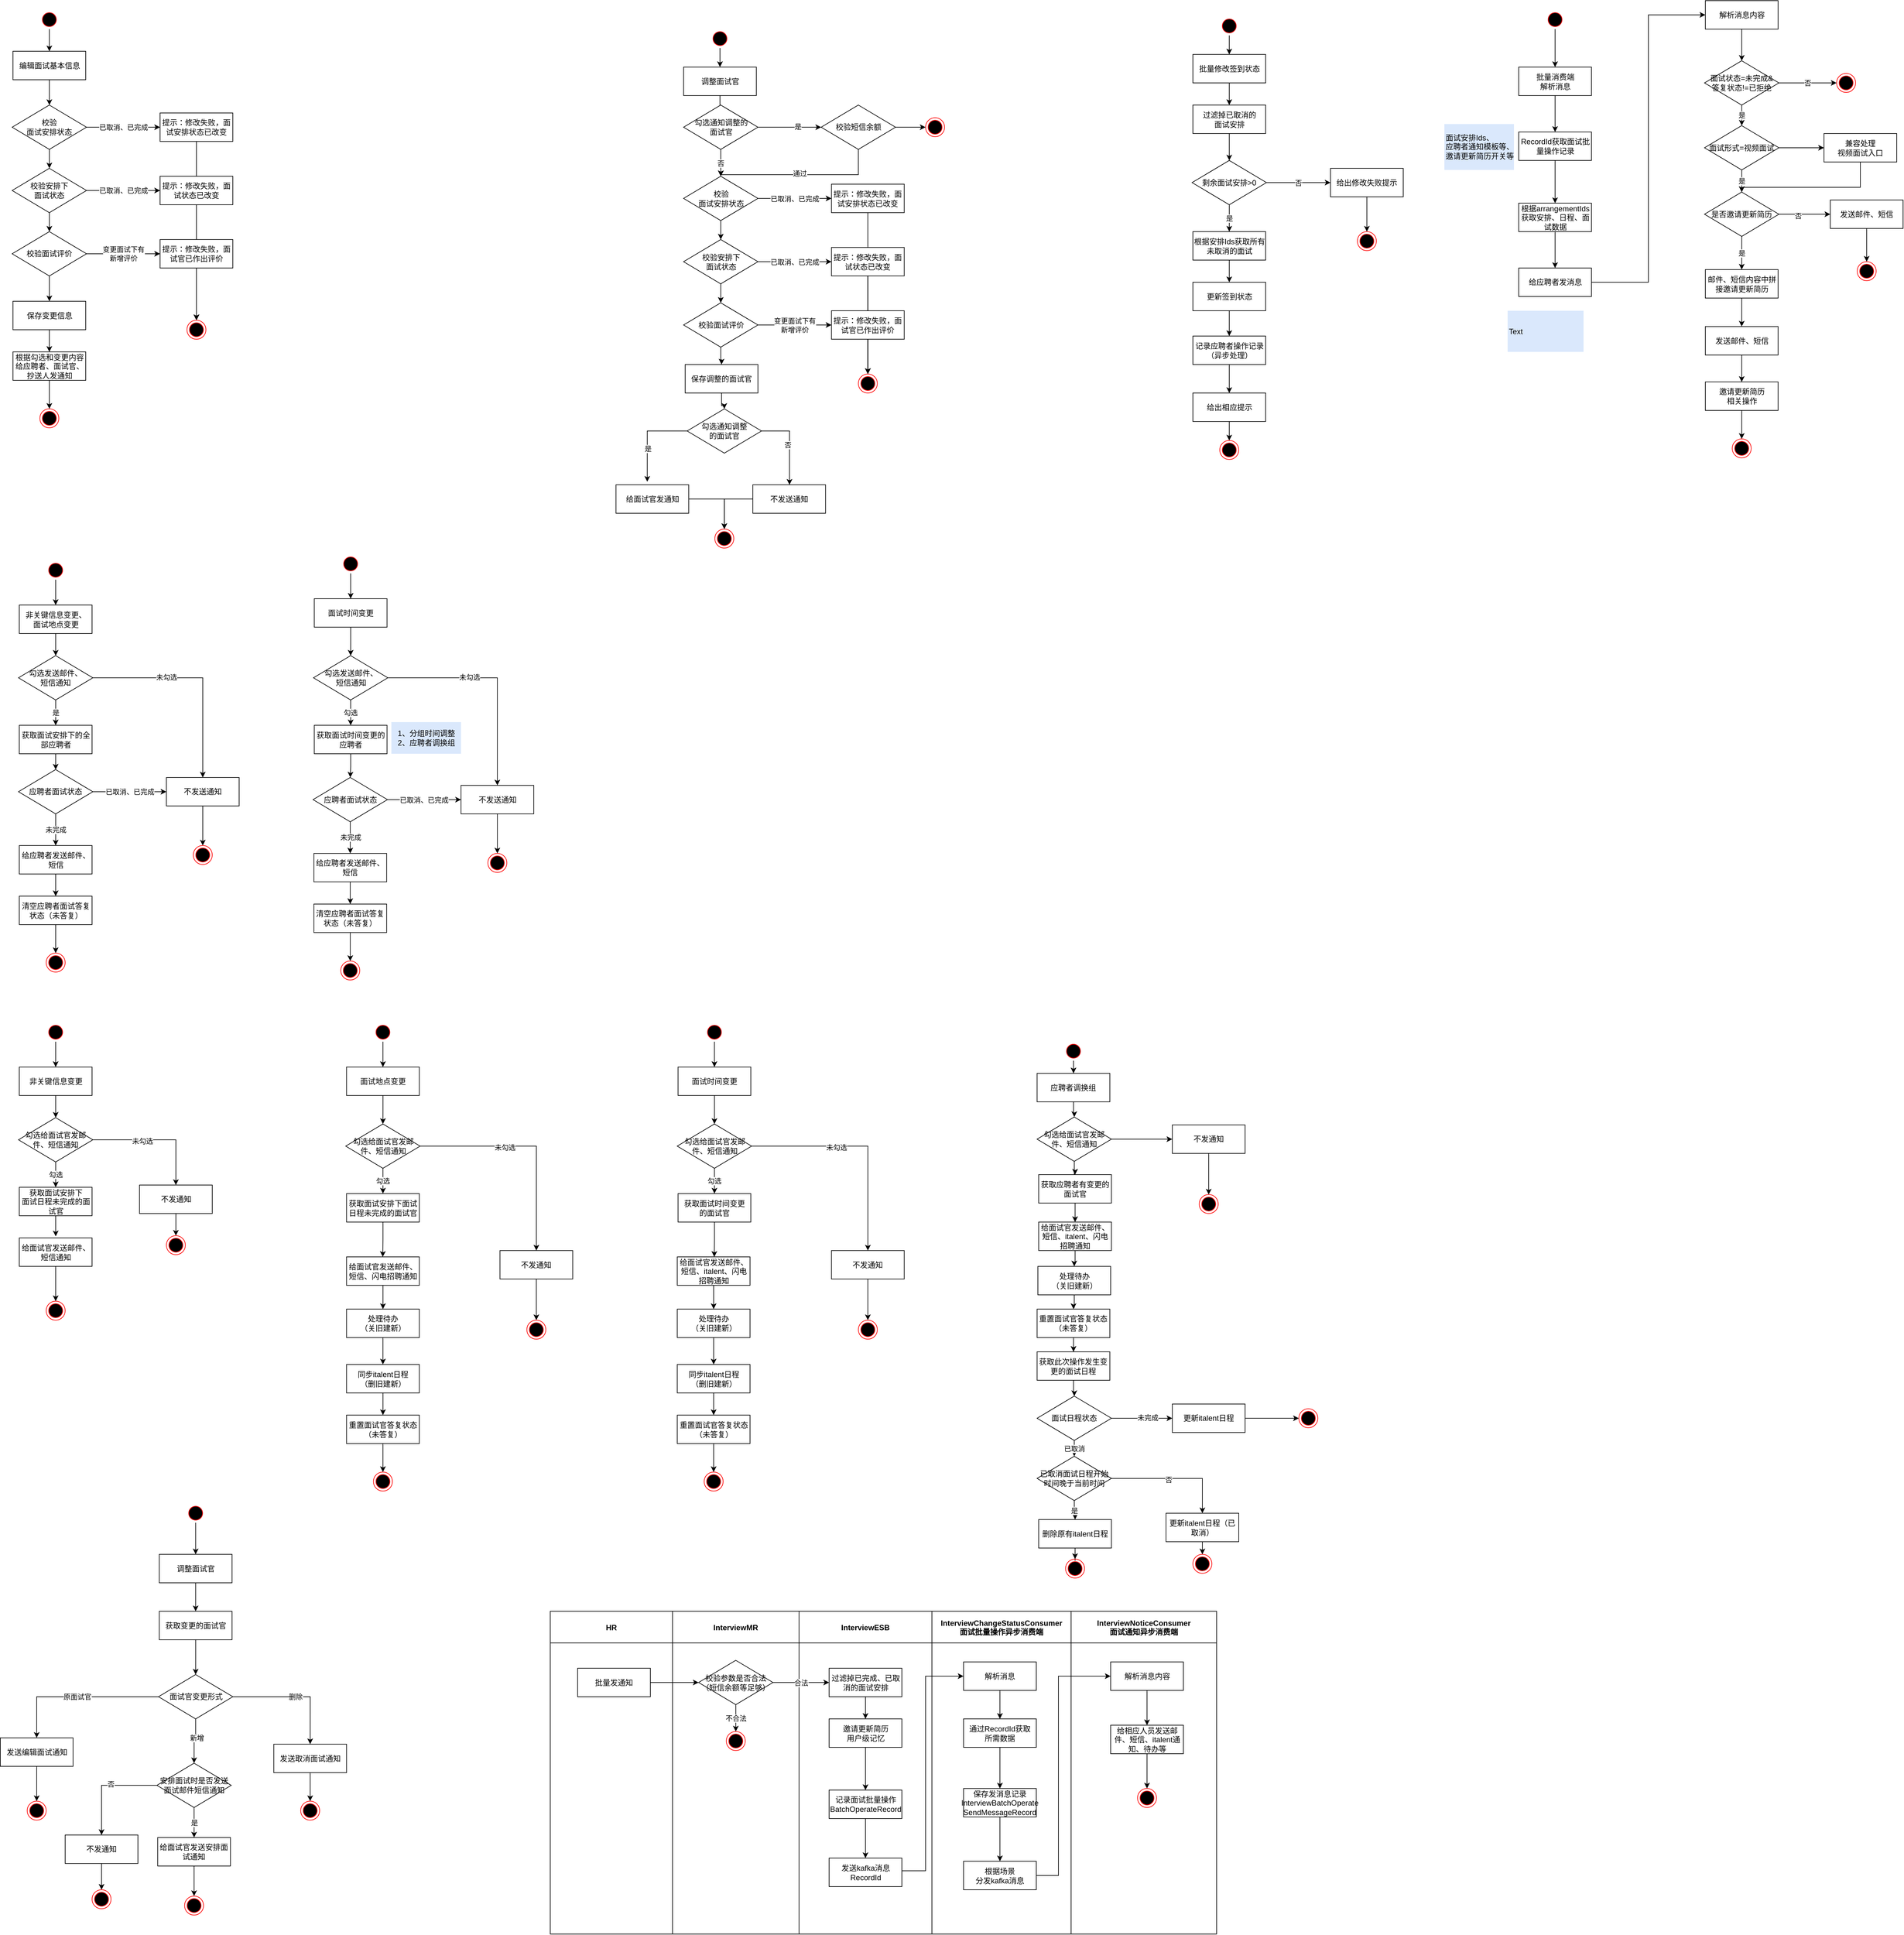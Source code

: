 <mxfile version="14.9.1" type="github">
  <diagram name="Page-1" id="e7e014a7-5840-1c2e-5031-d8a46d1fe8dd">
    <mxGraphModel dx="1038" dy="612" grid="1" gridSize="10" guides="1" tooltips="1" connect="1" arrows="1" fold="1" page="1" pageScale="1" pageWidth="1920" pageHeight="1200" background="none" math="0" shadow="0">
      <root>
        <mxCell id="0" />
        <mxCell id="1" parent="0" />
        <mxCell id="SFdsLE2ytojVS_g6Q4z1-54" value="" style="edgeStyle=orthogonalEdgeStyle;rounded=0;orthogonalLoop=1;jettySize=auto;html=1;" parent="1" source="SFdsLE2ytojVS_g6Q4z1-41" target="SFdsLE2ytojVS_g6Q4z1-47" edge="1">
          <mxGeometry relative="1" as="geometry" />
        </mxCell>
        <mxCell id="SFdsLE2ytojVS_g6Q4z1-41" value="" style="ellipse;html=1;shape=startState;fillColor=#000000;strokeColor=#ff0000;" parent="1" vertex="1">
          <mxGeometry x="130" y="30" width="30" height="30" as="geometry" />
        </mxCell>
        <mxCell id="SFdsLE2ytojVS_g6Q4z1-55" value="" style="edgeStyle=orthogonalEdgeStyle;rounded=0;orthogonalLoop=1;jettySize=auto;html=1;" parent="1" source="SFdsLE2ytojVS_g6Q4z1-47" target="SFdsLE2ytojVS_g6Q4z1-49" edge="1">
          <mxGeometry relative="1" as="geometry" />
        </mxCell>
        <mxCell id="SFdsLE2ytojVS_g6Q4z1-47" value="编辑面试基本信息&lt;br&gt;" style="rounded=0;whiteSpace=wrap;html=1;" parent="1" vertex="1">
          <mxGeometry x="87.5" y="95" width="115" height="45" as="geometry" />
        </mxCell>
        <mxCell id="SFdsLE2ytojVS_g6Q4z1-66" value="" style="edgeStyle=orthogonalEdgeStyle;rounded=0;orthogonalLoop=1;jettySize=auto;html=1;" parent="1" source="SFdsLE2ytojVS_g6Q4z1-48" target="SFdsLE2ytojVS_g6Q4z1-53" edge="1">
          <mxGeometry relative="1" as="geometry" />
        </mxCell>
        <mxCell id="SFdsLE2ytojVS_g6Q4z1-48" value="根据勾选和变更内容给应聘者、面试官、抄送人发通知" style="rounded=0;whiteSpace=wrap;html=1;" parent="1" vertex="1">
          <mxGeometry x="87.5" y="570" width="115" height="45" as="geometry" />
        </mxCell>
        <mxCell id="SFdsLE2ytojVS_g6Q4z1-56" value="" style="edgeStyle=orthogonalEdgeStyle;rounded=0;orthogonalLoop=1;jettySize=auto;html=1;" parent="1" source="SFdsLE2ytojVS_g6Q4z1-49" target="SFdsLE2ytojVS_g6Q4z1-50" edge="1">
          <mxGeometry relative="1" as="geometry" />
        </mxCell>
        <mxCell id="SFdsLE2ytojVS_g6Q4z1-58" value="已取消、已完成" style="edgeStyle=orthogonalEdgeStyle;rounded=0;orthogonalLoop=1;jettySize=auto;html=1;" parent="1" source="SFdsLE2ytojVS_g6Q4z1-49" target="SFdsLE2ytojVS_g6Q4z1-57" edge="1">
          <mxGeometry relative="1" as="geometry">
            <Array as="points">
              <mxPoint x="260" y="215" />
              <mxPoint x="260" y="215" />
            </Array>
          </mxGeometry>
        </mxCell>
        <mxCell id="SFdsLE2ytojVS_g6Q4z1-49" value="校验&lt;br&gt;面试安排状态" style="rhombus;whiteSpace=wrap;html=1;" parent="1" vertex="1">
          <mxGeometry x="86.25" y="180" width="117.5" height="70" as="geometry" />
        </mxCell>
        <mxCell id="SFdsLE2ytojVS_g6Q4z1-60" value="已取消、已完成" style="edgeStyle=orthogonalEdgeStyle;rounded=0;orthogonalLoop=1;jettySize=auto;html=1;" parent="1" source="SFdsLE2ytojVS_g6Q4z1-50" target="SFdsLE2ytojVS_g6Q4z1-59" edge="1">
          <mxGeometry relative="1" as="geometry" />
        </mxCell>
        <mxCell id="SFdsLE2ytojVS_g6Q4z1-61" value="" style="edgeStyle=orthogonalEdgeStyle;rounded=0;orthogonalLoop=1;jettySize=auto;html=1;" parent="1" source="SFdsLE2ytojVS_g6Q4z1-50" target="SFdsLE2ytojVS_g6Q4z1-51" edge="1">
          <mxGeometry relative="1" as="geometry" />
        </mxCell>
        <mxCell id="SFdsLE2ytojVS_g6Q4z1-50" value="校验安排下&lt;br&gt;面试状态" style="rhombus;whiteSpace=wrap;html=1;" parent="1" vertex="1">
          <mxGeometry x="86.25" y="280" width="117.5" height="70" as="geometry" />
        </mxCell>
        <mxCell id="SFdsLE2ytojVS_g6Q4z1-63" value="变更面试下有&lt;br&gt;新增评价" style="edgeStyle=orthogonalEdgeStyle;rounded=0;orthogonalLoop=1;jettySize=auto;html=1;" parent="1" source="SFdsLE2ytojVS_g6Q4z1-51" target="SFdsLE2ytojVS_g6Q4z1-62" edge="1">
          <mxGeometry relative="1" as="geometry" />
        </mxCell>
        <mxCell id="SFdsLE2ytojVS_g6Q4z1-64" value="" style="edgeStyle=orthogonalEdgeStyle;rounded=0;orthogonalLoop=1;jettySize=auto;html=1;" parent="1" source="SFdsLE2ytojVS_g6Q4z1-51" target="SFdsLE2ytojVS_g6Q4z1-52" edge="1">
          <mxGeometry relative="1" as="geometry" />
        </mxCell>
        <mxCell id="SFdsLE2ytojVS_g6Q4z1-51" value="校验面试评价" style="rhombus;whiteSpace=wrap;html=1;" parent="1" vertex="1">
          <mxGeometry x="86.25" y="380" width="117.5" height="70" as="geometry" />
        </mxCell>
        <mxCell id="SFdsLE2ytojVS_g6Q4z1-65" value="" style="edgeStyle=orthogonalEdgeStyle;rounded=0;orthogonalLoop=1;jettySize=auto;html=1;" parent="1" source="SFdsLE2ytojVS_g6Q4z1-52" target="SFdsLE2ytojVS_g6Q4z1-48" edge="1">
          <mxGeometry relative="1" as="geometry" />
        </mxCell>
        <mxCell id="SFdsLE2ytojVS_g6Q4z1-52" value="保存变更信息" style="rounded=0;whiteSpace=wrap;html=1;" parent="1" vertex="1">
          <mxGeometry x="87.5" y="490" width="115" height="45" as="geometry" />
        </mxCell>
        <mxCell id="SFdsLE2ytojVS_g6Q4z1-53" value="" style="ellipse;html=1;shape=endState;fillColor=#000000;strokeColor=#ff0000;" parent="1" vertex="1">
          <mxGeometry x="130" y="660" width="30" height="30" as="geometry" />
        </mxCell>
        <mxCell id="SFdsLE2ytojVS_g6Q4z1-71" style="edgeStyle=orthogonalEdgeStyle;rounded=0;orthogonalLoop=1;jettySize=auto;html=1;" parent="1" source="SFdsLE2ytojVS_g6Q4z1-57" target="SFdsLE2ytojVS_g6Q4z1-67" edge="1">
          <mxGeometry relative="1" as="geometry" />
        </mxCell>
        <mxCell id="SFdsLE2ytojVS_g6Q4z1-57" value="提示：修改失败，面试安排状态已改变" style="rounded=0;whiteSpace=wrap;html=1;" parent="1" vertex="1">
          <mxGeometry x="320" y="192.5" width="115" height="45" as="geometry" />
        </mxCell>
        <mxCell id="SFdsLE2ytojVS_g6Q4z1-69" style="edgeStyle=orthogonalEdgeStyle;rounded=0;orthogonalLoop=1;jettySize=auto;html=1;" parent="1" source="SFdsLE2ytojVS_g6Q4z1-59" target="SFdsLE2ytojVS_g6Q4z1-67" edge="1">
          <mxGeometry relative="1" as="geometry" />
        </mxCell>
        <mxCell id="SFdsLE2ytojVS_g6Q4z1-59" value="提示：修改失败，面试状态已改变" style="rounded=0;whiteSpace=wrap;html=1;" parent="1" vertex="1">
          <mxGeometry x="320" y="292.5" width="115" height="45" as="geometry" />
        </mxCell>
        <mxCell id="SFdsLE2ytojVS_g6Q4z1-68" value="" style="edgeStyle=orthogonalEdgeStyle;rounded=0;orthogonalLoop=1;jettySize=auto;html=1;" parent="1" source="SFdsLE2ytojVS_g6Q4z1-62" target="SFdsLE2ytojVS_g6Q4z1-67" edge="1">
          <mxGeometry relative="1" as="geometry" />
        </mxCell>
        <mxCell id="SFdsLE2ytojVS_g6Q4z1-62" value="提示：修改失败，面试官已作出评价" style="rounded=0;whiteSpace=wrap;html=1;" parent="1" vertex="1">
          <mxGeometry x="320" y="392.5" width="115" height="45" as="geometry" />
        </mxCell>
        <mxCell id="SFdsLE2ytojVS_g6Q4z1-67" value="" style="ellipse;html=1;shape=endState;fillColor=#000000;strokeColor=#ff0000;" parent="1" vertex="1">
          <mxGeometry x="362.5" y="520" width="30" height="30" as="geometry" />
        </mxCell>
        <mxCell id="SFdsLE2ytojVS_g6Q4z1-93" value="" style="edgeStyle=orthogonalEdgeStyle;rounded=0;orthogonalLoop=1;jettySize=auto;html=1;" parent="1" source="SFdsLE2ytojVS_g6Q4z1-72" target="SFdsLE2ytojVS_g6Q4z1-74" edge="1">
          <mxGeometry relative="1" as="geometry" />
        </mxCell>
        <mxCell id="SFdsLE2ytojVS_g6Q4z1-72" value="" style="ellipse;html=1;shape=startState;fillColor=#000000;strokeColor=#ff0000;" parent="1" vertex="1">
          <mxGeometry x="1190" y="60" width="30" height="30" as="geometry" />
        </mxCell>
        <mxCell id="SFdsLE2ytojVS_g6Q4z1-327" value="" style="edgeStyle=orthogonalEdgeStyle;rounded=0;orthogonalLoop=1;jettySize=auto;html=1;fontColor=#000000;" parent="1" source="SFdsLE2ytojVS_g6Q4z1-74" target="SFdsLE2ytojVS_g6Q4z1-286" edge="1">
          <mxGeometry relative="1" as="geometry" />
        </mxCell>
        <mxCell id="SFdsLE2ytojVS_g6Q4z1-74" value="调整面试官" style="rounded=0;whiteSpace=wrap;html=1;" parent="1" vertex="1">
          <mxGeometry x="1147.5" y="120" width="115" height="45" as="geometry" />
        </mxCell>
        <mxCell id="SFdsLE2ytojVS_g6Q4z1-75" value="" style="edgeStyle=orthogonalEdgeStyle;rounded=0;orthogonalLoop=1;jettySize=auto;html=1;" parent="1" source="SFdsLE2ytojVS_g6Q4z1-77" target="SFdsLE2ytojVS_g6Q4z1-80" edge="1">
          <mxGeometry relative="1" as="geometry" />
        </mxCell>
        <mxCell id="SFdsLE2ytojVS_g6Q4z1-76" value="已取消、已完成" style="edgeStyle=orthogonalEdgeStyle;rounded=0;orthogonalLoop=1;jettySize=auto;html=1;" parent="1" source="SFdsLE2ytojVS_g6Q4z1-77" target="SFdsLE2ytojVS_g6Q4z1-83" edge="1">
          <mxGeometry relative="1" as="geometry">
            <Array as="points">
              <mxPoint x="1321.25" y="327.5" />
              <mxPoint x="1321.25" y="327.5" />
            </Array>
          </mxGeometry>
        </mxCell>
        <mxCell id="SFdsLE2ytojVS_g6Q4z1-77" value="校验&lt;br&gt;面试安排状态" style="rhombus;whiteSpace=wrap;html=1;" parent="1" vertex="1">
          <mxGeometry x="1147.5" y="292.5" width="117.5" height="70" as="geometry" />
        </mxCell>
        <mxCell id="SFdsLE2ytojVS_g6Q4z1-78" value="已取消、已完成" style="edgeStyle=orthogonalEdgeStyle;rounded=0;orthogonalLoop=1;jettySize=auto;html=1;" parent="1" source="SFdsLE2ytojVS_g6Q4z1-80" target="SFdsLE2ytojVS_g6Q4z1-84" edge="1">
          <mxGeometry relative="1" as="geometry" />
        </mxCell>
        <mxCell id="SFdsLE2ytojVS_g6Q4z1-79" value="" style="edgeStyle=orthogonalEdgeStyle;rounded=0;orthogonalLoop=1;jettySize=auto;html=1;" parent="1" source="SFdsLE2ytojVS_g6Q4z1-80" target="SFdsLE2ytojVS_g6Q4z1-82" edge="1">
          <mxGeometry relative="1" as="geometry" />
        </mxCell>
        <mxCell id="SFdsLE2ytojVS_g6Q4z1-80" value="校验安排下&lt;br&gt;面试状态" style="rhombus;whiteSpace=wrap;html=1;" parent="1" vertex="1">
          <mxGeometry x="1147.5" y="392.5" width="117.5" height="70" as="geometry" />
        </mxCell>
        <mxCell id="SFdsLE2ytojVS_g6Q4z1-81" value="变更面试下有&lt;br&gt;新增评价" style="edgeStyle=orthogonalEdgeStyle;rounded=0;orthogonalLoop=1;jettySize=auto;html=1;" parent="1" source="SFdsLE2ytojVS_g6Q4z1-82" target="SFdsLE2ytojVS_g6Q4z1-85" edge="1">
          <mxGeometry relative="1" as="geometry" />
        </mxCell>
        <mxCell id="SFdsLE2ytojVS_g6Q4z1-103" value="" style="edgeStyle=orthogonalEdgeStyle;rounded=0;orthogonalLoop=1;jettySize=auto;html=1;" parent="1" source="SFdsLE2ytojVS_g6Q4z1-82" target="SFdsLE2ytojVS_g6Q4z1-95" edge="1">
          <mxGeometry relative="1" as="geometry" />
        </mxCell>
        <mxCell id="SFdsLE2ytojVS_g6Q4z1-82" value="校验面试评价" style="rhombus;whiteSpace=wrap;html=1;" parent="1" vertex="1">
          <mxGeometry x="1147.5" y="492.5" width="117.5" height="70" as="geometry" />
        </mxCell>
        <mxCell id="SFdsLE2ytojVS_g6Q4z1-89" style="edgeStyle=orthogonalEdgeStyle;rounded=0;orthogonalLoop=1;jettySize=auto;html=1;entryX=0.5;entryY=0;entryDx=0;entryDy=0;" parent="1" source="SFdsLE2ytojVS_g6Q4z1-83" target="SFdsLE2ytojVS_g6Q4z1-86" edge="1">
          <mxGeometry relative="1" as="geometry" />
        </mxCell>
        <mxCell id="SFdsLE2ytojVS_g6Q4z1-83" value="提示：修改失败，面试安排状态已改变" style="rounded=0;whiteSpace=wrap;html=1;" parent="1" vertex="1">
          <mxGeometry x="1381.25" y="305" width="115" height="45" as="geometry" />
        </mxCell>
        <mxCell id="SFdsLE2ytojVS_g6Q4z1-88" style="edgeStyle=orthogonalEdgeStyle;rounded=0;orthogonalLoop=1;jettySize=auto;html=1;" parent="1" source="SFdsLE2ytojVS_g6Q4z1-84" target="SFdsLE2ytojVS_g6Q4z1-86" edge="1">
          <mxGeometry relative="1" as="geometry" />
        </mxCell>
        <mxCell id="SFdsLE2ytojVS_g6Q4z1-84" value="提示：修改失败，面试状态已改变" style="rounded=0;whiteSpace=wrap;html=1;" parent="1" vertex="1">
          <mxGeometry x="1381.25" y="405" width="115" height="45" as="geometry" />
        </mxCell>
        <mxCell id="SFdsLE2ytojVS_g6Q4z1-87" value="" style="edgeStyle=orthogonalEdgeStyle;rounded=0;orthogonalLoop=1;jettySize=auto;html=1;" parent="1" source="SFdsLE2ytojVS_g6Q4z1-85" target="SFdsLE2ytojVS_g6Q4z1-86" edge="1">
          <mxGeometry relative="1" as="geometry" />
        </mxCell>
        <mxCell id="SFdsLE2ytojVS_g6Q4z1-85" value="提示：修改失败，面试官已作出评价" style="rounded=0;whiteSpace=wrap;html=1;" parent="1" vertex="1">
          <mxGeometry x="1381.25" y="505" width="115" height="45" as="geometry" />
        </mxCell>
        <mxCell id="SFdsLE2ytojVS_g6Q4z1-86" value="" style="ellipse;html=1;shape=endState;fillColor=#000000;strokeColor=#ff0000;" parent="1" vertex="1">
          <mxGeometry x="1423.75" y="605" width="30" height="30" as="geometry" />
        </mxCell>
        <mxCell id="SFdsLE2ytojVS_g6Q4z1-104" value="" style="edgeStyle=orthogonalEdgeStyle;rounded=0;orthogonalLoop=1;jettySize=auto;html=1;" parent="1" source="SFdsLE2ytojVS_g6Q4z1-95" target="SFdsLE2ytojVS_g6Q4z1-96" edge="1">
          <mxGeometry relative="1" as="geometry" />
        </mxCell>
        <mxCell id="SFdsLE2ytojVS_g6Q4z1-95" value="保存调整的面试官" style="rounded=0;whiteSpace=wrap;html=1;" parent="1" vertex="1">
          <mxGeometry x="1150" y="590" width="115" height="45" as="geometry" />
        </mxCell>
        <mxCell id="SFdsLE2ytojVS_g6Q4z1-109" style="edgeStyle=orthogonalEdgeStyle;rounded=0;orthogonalLoop=1;jettySize=auto;html=1;" parent="1" source="SFdsLE2ytojVS_g6Q4z1-96" target="SFdsLE2ytojVS_g6Q4z1-108" edge="1">
          <mxGeometry relative="1" as="geometry">
            <Array as="points">
              <mxPoint x="1314.88" y="695" />
            </Array>
          </mxGeometry>
        </mxCell>
        <mxCell id="SFdsLE2ytojVS_g6Q4z1-110" value="否" style="edgeLabel;html=1;align=center;verticalAlign=middle;resizable=0;points=[];" parent="SFdsLE2ytojVS_g6Q4z1-109" vertex="1" connectable="0">
          <mxGeometry x="0.028" y="-3" relative="1" as="geometry">
            <mxPoint as="offset" />
          </mxGeometry>
        </mxCell>
        <mxCell id="SFdsLE2ytojVS_g6Q4z1-111" style="edgeStyle=orthogonalEdgeStyle;rounded=0;orthogonalLoop=1;jettySize=auto;html=1;entryX=0.43;entryY=-0.107;entryDx=0;entryDy=0;entryPerimeter=0;" parent="1" source="SFdsLE2ytojVS_g6Q4z1-96" target="SFdsLE2ytojVS_g6Q4z1-98" edge="1">
          <mxGeometry relative="1" as="geometry">
            <Array as="points">
              <mxPoint x="1089.88" y="695" />
            </Array>
          </mxGeometry>
        </mxCell>
        <mxCell id="SFdsLE2ytojVS_g6Q4z1-112" value="是" style="edgeLabel;html=1;align=center;verticalAlign=middle;resizable=0;points=[];" parent="SFdsLE2ytojVS_g6Q4z1-111" vertex="1" connectable="0">
          <mxGeometry x="0.274" y="1" relative="1" as="geometry">
            <mxPoint as="offset" />
          </mxGeometry>
        </mxCell>
        <mxCell id="SFdsLE2ytojVS_g6Q4z1-96" value="勾选通知调整&lt;br&gt;的面试官" style="rhombus;whiteSpace=wrap;html=1;" parent="1" vertex="1">
          <mxGeometry x="1153.13" y="660" width="117.5" height="70" as="geometry" />
        </mxCell>
        <mxCell id="U0ymZwaYGCfwbB4ao4K9-2" style="edgeStyle=orthogonalEdgeStyle;rounded=0;orthogonalLoop=1;jettySize=auto;html=1;entryX=0.5;entryY=0;entryDx=0;entryDy=0;" edge="1" parent="1" source="SFdsLE2ytojVS_g6Q4z1-98" target="SFdsLE2ytojVS_g6Q4z1-106">
          <mxGeometry relative="1" as="geometry" />
        </mxCell>
        <mxCell id="SFdsLE2ytojVS_g6Q4z1-98" value="给面试官发通知" style="rounded=0;whiteSpace=wrap;html=1;" parent="1" vertex="1">
          <mxGeometry x="1040.63" y="780" width="115" height="45" as="geometry" />
        </mxCell>
        <mxCell id="SFdsLE2ytojVS_g6Q4z1-106" value="" style="ellipse;html=1;shape=endState;fillColor=#000000;strokeColor=#ff0000;" parent="1" vertex="1">
          <mxGeometry x="1196.88" y="850" width="30" height="30" as="geometry" />
        </mxCell>
        <mxCell id="U0ymZwaYGCfwbB4ao4K9-1" style="edgeStyle=orthogonalEdgeStyle;rounded=0;orthogonalLoop=1;jettySize=auto;html=1;entryX=0.5;entryY=0;entryDx=0;entryDy=0;" edge="1" parent="1" source="SFdsLE2ytojVS_g6Q4z1-108" target="SFdsLE2ytojVS_g6Q4z1-106">
          <mxGeometry relative="1" as="geometry" />
        </mxCell>
        <mxCell id="SFdsLE2ytojVS_g6Q4z1-108" value="不发送通知" style="rounded=0;whiteSpace=wrap;html=1;" parent="1" vertex="1">
          <mxGeometry x="1256.88" y="780" width="115" height="45" as="geometry" />
        </mxCell>
        <mxCell id="SFdsLE2ytojVS_g6Q4z1-125" value="" style="edgeStyle=orthogonalEdgeStyle;rounded=0;orthogonalLoop=1;jettySize=auto;html=1;" parent="1" source="SFdsLE2ytojVS_g6Q4z1-116" target="SFdsLE2ytojVS_g6Q4z1-118" edge="1">
          <mxGeometry relative="1" as="geometry" />
        </mxCell>
        <mxCell id="SFdsLE2ytojVS_g6Q4z1-116" value="" style="ellipse;html=1;shape=startState;fillColor=#000000;strokeColor=#ff0000;" parent="1" vertex="1">
          <mxGeometry x="140" y="900" width="30" height="30" as="geometry" />
        </mxCell>
        <mxCell id="SFdsLE2ytojVS_g6Q4z1-126" value="" style="edgeStyle=orthogonalEdgeStyle;rounded=0;orthogonalLoop=1;jettySize=auto;html=1;" parent="1" source="SFdsLE2ytojVS_g6Q4z1-118" target="SFdsLE2ytojVS_g6Q4z1-122" edge="1">
          <mxGeometry relative="1" as="geometry" />
        </mxCell>
        <mxCell id="SFdsLE2ytojVS_g6Q4z1-118" value="非关键信息变更、&lt;br&gt;面试地点变更" style="rounded=0;whiteSpace=wrap;html=1;" parent="1" vertex="1">
          <mxGeometry x="97.5" y="970" width="115" height="45" as="geometry" />
        </mxCell>
        <mxCell id="SFdsLE2ytojVS_g6Q4z1-128" value="" style="edgeStyle=orthogonalEdgeStyle;rounded=0;orthogonalLoop=1;jettySize=auto;html=1;" parent="1" source="SFdsLE2ytojVS_g6Q4z1-119" target="SFdsLE2ytojVS_g6Q4z1-120" edge="1">
          <mxGeometry relative="1" as="geometry" />
        </mxCell>
        <mxCell id="SFdsLE2ytojVS_g6Q4z1-119" value="获取面试安排下的全部应聘者" style="rounded=0;whiteSpace=wrap;html=1;" parent="1" vertex="1">
          <mxGeometry x="97.5" y="1160" width="115" height="45" as="geometry" />
        </mxCell>
        <mxCell id="SFdsLE2ytojVS_g6Q4z1-129" value="未完成" style="edgeStyle=orthogonalEdgeStyle;rounded=0;orthogonalLoop=1;jettySize=auto;html=1;" parent="1" source="SFdsLE2ytojVS_g6Q4z1-120" target="SFdsLE2ytojVS_g6Q4z1-121" edge="1">
          <mxGeometry relative="1" as="geometry" />
        </mxCell>
        <mxCell id="SFdsLE2ytojVS_g6Q4z1-136" value="已取消、已完成" style="edgeStyle=orthogonalEdgeStyle;rounded=0;orthogonalLoop=1;jettySize=auto;html=1;" parent="1" source="SFdsLE2ytojVS_g6Q4z1-120" target="SFdsLE2ytojVS_g6Q4z1-133" edge="1">
          <mxGeometry relative="1" as="geometry" />
        </mxCell>
        <mxCell id="SFdsLE2ytojVS_g6Q4z1-120" value="应聘者面试状态" style="rhombus;whiteSpace=wrap;html=1;" parent="1" vertex="1">
          <mxGeometry x="96.25" y="1230" width="117.5" height="70" as="geometry" />
        </mxCell>
        <mxCell id="SFdsLE2ytojVS_g6Q4z1-131" value="" style="edgeStyle=orthogonalEdgeStyle;rounded=0;orthogonalLoop=1;jettySize=auto;html=1;" parent="1" source="SFdsLE2ytojVS_g6Q4z1-121" target="SFdsLE2ytojVS_g6Q4z1-123" edge="1">
          <mxGeometry relative="1" as="geometry" />
        </mxCell>
        <mxCell id="SFdsLE2ytojVS_g6Q4z1-121" value="给应聘者发送邮件、短信" style="rounded=0;whiteSpace=wrap;html=1;" parent="1" vertex="1">
          <mxGeometry x="97.5" y="1350" width="115" height="45" as="geometry" />
        </mxCell>
        <mxCell id="SFdsLE2ytojVS_g6Q4z1-127" value="是" style="edgeStyle=orthogonalEdgeStyle;rounded=0;orthogonalLoop=1;jettySize=auto;html=1;" parent="1" source="SFdsLE2ytojVS_g6Q4z1-122" target="SFdsLE2ytojVS_g6Q4z1-119" edge="1">
          <mxGeometry relative="1" as="geometry" />
        </mxCell>
        <mxCell id="SFdsLE2ytojVS_g6Q4z1-134" style="edgeStyle=orthogonalEdgeStyle;rounded=0;orthogonalLoop=1;jettySize=auto;html=1;" parent="1" source="SFdsLE2ytojVS_g6Q4z1-122" target="SFdsLE2ytojVS_g6Q4z1-133" edge="1">
          <mxGeometry relative="1" as="geometry" />
        </mxCell>
        <mxCell id="SFdsLE2ytojVS_g6Q4z1-135" value="未勾选" style="edgeLabel;html=1;align=center;verticalAlign=middle;resizable=0;points=[];" parent="SFdsLE2ytojVS_g6Q4z1-134" vertex="1" connectable="0">
          <mxGeometry x="-0.303" y="1" relative="1" as="geometry">
            <mxPoint as="offset" />
          </mxGeometry>
        </mxCell>
        <mxCell id="SFdsLE2ytojVS_g6Q4z1-122" value="勾选发送邮件、&lt;br&gt;短信通知" style="rhombus;whiteSpace=wrap;html=1;" parent="1" vertex="1">
          <mxGeometry x="96.25" y="1050" width="117.5" height="70" as="geometry" />
        </mxCell>
        <mxCell id="SFdsLE2ytojVS_g6Q4z1-132" value="" style="edgeStyle=orthogonalEdgeStyle;rounded=0;orthogonalLoop=1;jettySize=auto;html=1;" parent="1" source="SFdsLE2ytojVS_g6Q4z1-123" target="SFdsLE2ytojVS_g6Q4z1-124" edge="1">
          <mxGeometry relative="1" as="geometry" />
        </mxCell>
        <mxCell id="SFdsLE2ytojVS_g6Q4z1-123" value="清空应聘者面试答复状态（未答复）" style="rounded=0;whiteSpace=wrap;html=1;" parent="1" vertex="1">
          <mxGeometry x="97.5" y="1430" width="115" height="45" as="geometry" />
        </mxCell>
        <mxCell id="SFdsLE2ytojVS_g6Q4z1-124" value="" style="ellipse;html=1;shape=endState;fillColor=#000000;strokeColor=#ff0000;" parent="1" vertex="1">
          <mxGeometry x="140" y="1520" width="30" height="30" as="geometry" />
        </mxCell>
        <mxCell id="SFdsLE2ytojVS_g6Q4z1-140" value="" style="edgeStyle=orthogonalEdgeStyle;rounded=0;orthogonalLoop=1;jettySize=auto;html=1;" parent="1" source="SFdsLE2ytojVS_g6Q4z1-133" target="SFdsLE2ytojVS_g6Q4z1-137" edge="1">
          <mxGeometry relative="1" as="geometry" />
        </mxCell>
        <mxCell id="SFdsLE2ytojVS_g6Q4z1-133" value="不发送通知" style="rounded=0;whiteSpace=wrap;html=1;" parent="1" vertex="1">
          <mxGeometry x="330" y="1242.5" width="115" height="45" as="geometry" />
        </mxCell>
        <mxCell id="SFdsLE2ytojVS_g6Q4z1-137" value="" style="ellipse;html=1;shape=endState;fillColor=#000000;strokeColor=#ff0000;" parent="1" vertex="1">
          <mxGeometry x="372.5" y="1350" width="30" height="30" as="geometry" />
        </mxCell>
        <mxCell id="SFdsLE2ytojVS_g6Q4z1-157" value="" style="edgeStyle=orthogonalEdgeStyle;rounded=0;orthogonalLoop=1;jettySize=auto;html=1;" parent="1" source="SFdsLE2ytojVS_g6Q4z1-141" target="SFdsLE2ytojVS_g6Q4z1-143" edge="1">
          <mxGeometry relative="1" as="geometry" />
        </mxCell>
        <mxCell id="SFdsLE2ytojVS_g6Q4z1-141" value="" style="ellipse;html=1;shape=startState;fillColor=#000000;strokeColor=#ff0000;" parent="1" vertex="1">
          <mxGeometry x="606.25" y="890" width="30" height="30" as="geometry" />
        </mxCell>
        <mxCell id="SFdsLE2ytojVS_g6Q4z1-158" value="" style="edgeStyle=orthogonalEdgeStyle;rounded=0;orthogonalLoop=1;jettySize=auto;html=1;" parent="1" source="SFdsLE2ytojVS_g6Q4z1-143" target="SFdsLE2ytojVS_g6Q4z1-144" edge="1">
          <mxGeometry relative="1" as="geometry" />
        </mxCell>
        <mxCell id="SFdsLE2ytojVS_g6Q4z1-143" value="面试时间变更" style="rounded=0;whiteSpace=wrap;html=1;" parent="1" vertex="1">
          <mxGeometry x="563.75" y="960" width="115" height="45" as="geometry" />
        </mxCell>
        <mxCell id="SFdsLE2ytojVS_g6Q4z1-159" value="勾选" style="edgeStyle=orthogonalEdgeStyle;rounded=0;orthogonalLoop=1;jettySize=auto;html=1;" parent="1" source="SFdsLE2ytojVS_g6Q4z1-144" target="SFdsLE2ytojVS_g6Q4z1-145" edge="1">
          <mxGeometry relative="1" as="geometry" />
        </mxCell>
        <mxCell id="SFdsLE2ytojVS_g6Q4z1-161" style="edgeStyle=orthogonalEdgeStyle;rounded=0;orthogonalLoop=1;jettySize=auto;html=1;" parent="1" source="SFdsLE2ytojVS_g6Q4z1-144" target="SFdsLE2ytojVS_g6Q4z1-155" edge="1">
          <mxGeometry relative="1" as="geometry" />
        </mxCell>
        <mxCell id="SFdsLE2ytojVS_g6Q4z1-162" value="未勾选" style="edgeLabel;html=1;align=center;verticalAlign=middle;resizable=0;points=[];" parent="SFdsLE2ytojVS_g6Q4z1-161" vertex="1" connectable="0">
          <mxGeometry x="-0.247" y="1" relative="1" as="geometry">
            <mxPoint as="offset" />
          </mxGeometry>
        </mxCell>
        <mxCell id="SFdsLE2ytojVS_g6Q4z1-144" value="勾选发送邮件、&lt;br&gt;短信通知" style="rhombus;whiteSpace=wrap;html=1;" parent="1" vertex="1">
          <mxGeometry x="562.5" y="1050" width="117.5" height="70" as="geometry" />
        </mxCell>
        <mxCell id="SFdsLE2ytojVS_g6Q4z1-160" value="" style="edgeStyle=orthogonalEdgeStyle;rounded=0;orthogonalLoop=1;jettySize=auto;html=1;" parent="1" source="SFdsLE2ytojVS_g6Q4z1-145" target="SFdsLE2ytojVS_g6Q4z1-148" edge="1">
          <mxGeometry relative="1" as="geometry" />
        </mxCell>
        <mxCell id="SFdsLE2ytojVS_g6Q4z1-145" value="获取面试时间变更的应聘者" style="rounded=0;whiteSpace=wrap;html=1;" parent="1" vertex="1">
          <mxGeometry x="563.75" y="1160" width="115" height="45" as="geometry" />
        </mxCell>
        <mxCell id="SFdsLE2ytojVS_g6Q4z1-146" value="未完成" style="edgeStyle=orthogonalEdgeStyle;rounded=0;orthogonalLoop=1;jettySize=auto;html=1;" parent="1" source="SFdsLE2ytojVS_g6Q4z1-148" target="SFdsLE2ytojVS_g6Q4z1-150" edge="1">
          <mxGeometry relative="1" as="geometry" />
        </mxCell>
        <mxCell id="SFdsLE2ytojVS_g6Q4z1-147" value="已取消、已完成" style="edgeStyle=orthogonalEdgeStyle;rounded=0;orthogonalLoop=1;jettySize=auto;html=1;" parent="1" source="SFdsLE2ytojVS_g6Q4z1-148" target="SFdsLE2ytojVS_g6Q4z1-155" edge="1">
          <mxGeometry relative="1" as="geometry" />
        </mxCell>
        <mxCell id="SFdsLE2ytojVS_g6Q4z1-148" value="应聘者面试状态" style="rhombus;whiteSpace=wrap;html=1;" parent="1" vertex="1">
          <mxGeometry x="561.88" y="1242.5" width="117.5" height="70" as="geometry" />
        </mxCell>
        <mxCell id="SFdsLE2ytojVS_g6Q4z1-149" value="" style="edgeStyle=orthogonalEdgeStyle;rounded=0;orthogonalLoop=1;jettySize=auto;html=1;" parent="1" source="SFdsLE2ytojVS_g6Q4z1-150" target="SFdsLE2ytojVS_g6Q4z1-152" edge="1">
          <mxGeometry relative="1" as="geometry" />
        </mxCell>
        <mxCell id="SFdsLE2ytojVS_g6Q4z1-150" value="给应聘者发送邮件、短信" style="rounded=0;whiteSpace=wrap;html=1;" parent="1" vertex="1">
          <mxGeometry x="563.13" y="1362.5" width="115" height="45" as="geometry" />
        </mxCell>
        <mxCell id="SFdsLE2ytojVS_g6Q4z1-151" value="" style="edgeStyle=orthogonalEdgeStyle;rounded=0;orthogonalLoop=1;jettySize=auto;html=1;" parent="1" source="SFdsLE2ytojVS_g6Q4z1-152" target="SFdsLE2ytojVS_g6Q4z1-153" edge="1">
          <mxGeometry relative="1" as="geometry" />
        </mxCell>
        <mxCell id="SFdsLE2ytojVS_g6Q4z1-152" value="清空应聘者面试答复状态（未答复）" style="rounded=0;whiteSpace=wrap;html=1;" parent="1" vertex="1">
          <mxGeometry x="563.13" y="1442.5" width="115" height="45" as="geometry" />
        </mxCell>
        <mxCell id="SFdsLE2ytojVS_g6Q4z1-153" value="" style="ellipse;html=1;shape=endState;fillColor=#000000;strokeColor=#ff0000;" parent="1" vertex="1">
          <mxGeometry x="605.63" y="1532.5" width="30" height="30" as="geometry" />
        </mxCell>
        <mxCell id="SFdsLE2ytojVS_g6Q4z1-154" value="" style="edgeStyle=orthogonalEdgeStyle;rounded=0;orthogonalLoop=1;jettySize=auto;html=1;" parent="1" source="SFdsLE2ytojVS_g6Q4z1-155" target="SFdsLE2ytojVS_g6Q4z1-156" edge="1">
          <mxGeometry relative="1" as="geometry" />
        </mxCell>
        <mxCell id="SFdsLE2ytojVS_g6Q4z1-155" value="不发送通知" style="rounded=0;whiteSpace=wrap;html=1;" parent="1" vertex="1">
          <mxGeometry x="795.63" y="1255" width="115" height="45" as="geometry" />
        </mxCell>
        <mxCell id="SFdsLE2ytojVS_g6Q4z1-156" value="" style="ellipse;html=1;shape=endState;fillColor=#000000;strokeColor=#ff0000;" parent="1" vertex="1">
          <mxGeometry x="838.13" y="1362.5" width="30" height="30" as="geometry" />
        </mxCell>
        <mxCell id="SFdsLE2ytojVS_g6Q4z1-163" value="1、分组时间调整&lt;br&gt;2、应聘者调换组" style="text;align=center;verticalAlign=middle;rounded=0;fillColor=#dae8fc;whiteSpace=wrap;html=1;" parent="1" vertex="1">
          <mxGeometry x="685.63" y="1155" width="110" height="50" as="geometry" />
        </mxCell>
        <mxCell id="SFdsLE2ytojVS_g6Q4z1-173" value="" style="edgeStyle=orthogonalEdgeStyle;rounded=0;orthogonalLoop=1;jettySize=auto;html=1;fontColor=#000000;" parent="1" source="SFdsLE2ytojVS_g6Q4z1-164" target="SFdsLE2ytojVS_g6Q4z1-166" edge="1">
          <mxGeometry relative="1" as="geometry" />
        </mxCell>
        <mxCell id="SFdsLE2ytojVS_g6Q4z1-164" value="" style="ellipse;html=1;shape=startState;fillColor=#000000;strokeColor=#ff0000;fontColor=#000000;" parent="1" vertex="1">
          <mxGeometry x="140" y="1630" width="30" height="30" as="geometry" />
        </mxCell>
        <mxCell id="SFdsLE2ytojVS_g6Q4z1-174" value="" style="edgeStyle=orthogonalEdgeStyle;rounded=0;orthogonalLoop=1;jettySize=auto;html=1;fontColor=#000000;" parent="1" source="SFdsLE2ytojVS_g6Q4z1-166" target="SFdsLE2ytojVS_g6Q4z1-167" edge="1">
          <mxGeometry relative="1" as="geometry" />
        </mxCell>
        <mxCell id="SFdsLE2ytojVS_g6Q4z1-166" value="非关键信息变更" style="rounded=0;whiteSpace=wrap;html=1;" parent="1" vertex="1">
          <mxGeometry x="97.5" y="1700" width="115" height="45" as="geometry" />
        </mxCell>
        <mxCell id="SFdsLE2ytojVS_g6Q4z1-175" value="勾选" style="edgeStyle=orthogonalEdgeStyle;rounded=0;orthogonalLoop=1;jettySize=auto;html=1;fontColor=#000000;" parent="1" source="SFdsLE2ytojVS_g6Q4z1-167" target="SFdsLE2ytojVS_g6Q4z1-168" edge="1">
          <mxGeometry relative="1" as="geometry" />
        </mxCell>
        <mxCell id="SFdsLE2ytojVS_g6Q4z1-180" style="edgeStyle=orthogonalEdgeStyle;rounded=0;orthogonalLoop=1;jettySize=auto;html=1;fontColor=#000000;" parent="1" source="SFdsLE2ytojVS_g6Q4z1-167" target="SFdsLE2ytojVS_g6Q4z1-171" edge="1">
          <mxGeometry relative="1" as="geometry" />
        </mxCell>
        <mxCell id="SFdsLE2ytojVS_g6Q4z1-181" value="未勾选" style="edgeLabel;html=1;align=center;verticalAlign=middle;resizable=0;points=[];fontColor=#000000;" parent="SFdsLE2ytojVS_g6Q4z1-180" vertex="1" connectable="0">
          <mxGeometry x="-0.235" y="-2" relative="1" as="geometry">
            <mxPoint as="offset" />
          </mxGeometry>
        </mxCell>
        <mxCell id="SFdsLE2ytojVS_g6Q4z1-167" value="勾选给面试官发邮件、短信通知" style="rhombus;whiteSpace=wrap;html=1;" parent="1" vertex="1">
          <mxGeometry x="96.25" y="1780" width="117.5" height="70" as="geometry" />
        </mxCell>
        <mxCell id="SFdsLE2ytojVS_g6Q4z1-176" value="" style="edgeStyle=orthogonalEdgeStyle;rounded=0;orthogonalLoop=1;jettySize=auto;html=1;fontColor=#000000;" parent="1" source="SFdsLE2ytojVS_g6Q4z1-168" edge="1">
          <mxGeometry relative="1" as="geometry">
            <mxPoint x="155.1" y="1967.56" as="targetPoint" />
          </mxGeometry>
        </mxCell>
        <mxCell id="SFdsLE2ytojVS_g6Q4z1-168" value="获取面试安排下&lt;br&gt;面试日程未完成的面试官" style="rounded=0;whiteSpace=wrap;html=1;" parent="1" vertex="1">
          <mxGeometry x="97.5" y="1890" width="115" height="45" as="geometry" />
        </mxCell>
        <mxCell id="SFdsLE2ytojVS_g6Q4z1-182" value="" style="edgeStyle=orthogonalEdgeStyle;rounded=0;orthogonalLoop=1;jettySize=auto;html=1;fontColor=#000000;" parent="1" source="SFdsLE2ytojVS_g6Q4z1-170" target="SFdsLE2ytojVS_g6Q4z1-172" edge="1">
          <mxGeometry relative="1" as="geometry" />
        </mxCell>
        <mxCell id="SFdsLE2ytojVS_g6Q4z1-170" value="给面试官发送邮件、短信通知" style="rounded=0;whiteSpace=wrap;html=1;" parent="1" vertex="1">
          <mxGeometry x="97.5" y="1970" width="115" height="45" as="geometry" />
        </mxCell>
        <mxCell id="SFdsLE2ytojVS_g6Q4z1-184" value="" style="edgeStyle=orthogonalEdgeStyle;rounded=0;orthogonalLoop=1;jettySize=auto;html=1;fontColor=#000000;" parent="1" source="SFdsLE2ytojVS_g6Q4z1-171" target="SFdsLE2ytojVS_g6Q4z1-183" edge="1">
          <mxGeometry relative="1" as="geometry" />
        </mxCell>
        <mxCell id="SFdsLE2ytojVS_g6Q4z1-171" value="不发通知" style="rounded=0;whiteSpace=wrap;html=1;" parent="1" vertex="1">
          <mxGeometry x="287.5" y="1886.5" width="115" height="45" as="geometry" />
        </mxCell>
        <mxCell id="SFdsLE2ytojVS_g6Q4z1-172" value="" style="ellipse;html=1;shape=endState;fillColor=#000000;strokeColor=#ff0000;fontColor=#000000;" parent="1" vertex="1">
          <mxGeometry x="140" y="2070" width="30" height="30" as="geometry" />
        </mxCell>
        <mxCell id="SFdsLE2ytojVS_g6Q4z1-178" style="edgeStyle=orthogonalEdgeStyle;rounded=0;orthogonalLoop=1;jettySize=auto;html=1;exitX=0.5;exitY=1;exitDx=0;exitDy=0;fontColor=#000000;" parent="1" source="SFdsLE2ytojVS_g6Q4z1-171" target="SFdsLE2ytojVS_g6Q4z1-171" edge="1">
          <mxGeometry relative="1" as="geometry" />
        </mxCell>
        <mxCell id="SFdsLE2ytojVS_g6Q4z1-183" value="" style="ellipse;html=1;shape=endState;fillColor=#000000;strokeColor=#ff0000;fontColor=#000000;" parent="1" vertex="1">
          <mxGeometry x="330" y="1966.5" width="30" height="30" as="geometry" />
        </mxCell>
        <mxCell id="SFdsLE2ytojVS_g6Q4z1-212" value="" style="edgeStyle=orthogonalEdgeStyle;rounded=0;orthogonalLoop=1;jettySize=auto;html=1;fontColor=#000000;" parent="1" source="SFdsLE2ytojVS_g6Q4z1-185" target="SFdsLE2ytojVS_g6Q4z1-187" edge="1">
          <mxGeometry relative="1" as="geometry" />
        </mxCell>
        <mxCell id="SFdsLE2ytojVS_g6Q4z1-185" value="" style="ellipse;html=1;shape=startState;fillColor=#000000;strokeColor=#ff0000;fontColor=#000000;" parent="1" vertex="1">
          <mxGeometry x="657.25" y="1630" width="30" height="30" as="geometry" />
        </mxCell>
        <mxCell id="SFdsLE2ytojVS_g6Q4z1-213" value="" style="edgeStyle=orthogonalEdgeStyle;rounded=0;orthogonalLoop=1;jettySize=auto;html=1;fontColor=#000000;" parent="1" source="SFdsLE2ytojVS_g6Q4z1-187" target="SFdsLE2ytojVS_g6Q4z1-191" edge="1">
          <mxGeometry relative="1" as="geometry" />
        </mxCell>
        <mxCell id="SFdsLE2ytojVS_g6Q4z1-187" value="面试地点变更" style="rounded=0;whiteSpace=wrap;html=1;" parent="1" vertex="1">
          <mxGeometry x="614.75" y="1700" width="115" height="45" as="geometry" />
        </mxCell>
        <mxCell id="SFdsLE2ytojVS_g6Q4z1-188" value="勾选" style="edgeStyle=orthogonalEdgeStyle;rounded=0;orthogonalLoop=1;jettySize=auto;html=1;fontColor=#000000;" parent="1" source="SFdsLE2ytojVS_g6Q4z1-191" target="SFdsLE2ytojVS_g6Q4z1-193" edge="1">
          <mxGeometry relative="1" as="geometry" />
        </mxCell>
        <mxCell id="SFdsLE2ytojVS_g6Q4z1-189" style="edgeStyle=orthogonalEdgeStyle;rounded=0;orthogonalLoop=1;jettySize=auto;html=1;fontColor=#000000;" parent="1" source="SFdsLE2ytojVS_g6Q4z1-191" target="SFdsLE2ytojVS_g6Q4z1-200" edge="1">
          <mxGeometry relative="1" as="geometry" />
        </mxCell>
        <mxCell id="SFdsLE2ytojVS_g6Q4z1-190" value="未勾选" style="edgeLabel;html=1;align=center;verticalAlign=middle;resizable=0;points=[];fontColor=#000000;" parent="SFdsLE2ytojVS_g6Q4z1-189" vertex="1" connectable="0">
          <mxGeometry x="-0.235" y="-2" relative="1" as="geometry">
            <mxPoint as="offset" />
          </mxGeometry>
        </mxCell>
        <mxCell id="SFdsLE2ytojVS_g6Q4z1-191" value="勾选给面试官发邮件、短信通知" style="rhombus;whiteSpace=wrap;html=1;" parent="1" vertex="1">
          <mxGeometry x="613.5" y="1790" width="117.5" height="70" as="geometry" />
        </mxCell>
        <mxCell id="SFdsLE2ytojVS_g6Q4z1-192" value="" style="edgeStyle=orthogonalEdgeStyle;rounded=0;orthogonalLoop=1;jettySize=auto;html=1;fontColor=#000000;" parent="1" source="SFdsLE2ytojVS_g6Q4z1-193" edge="1">
          <mxGeometry relative="1" as="geometry">
            <mxPoint x="672" y="2000" as="targetPoint" />
          </mxGeometry>
        </mxCell>
        <mxCell id="SFdsLE2ytojVS_g6Q4z1-193" value="获取面试安排下面试日程未完成的面试官" style="rounded=0;whiteSpace=wrap;html=1;" parent="1" vertex="1">
          <mxGeometry x="614.75" y="1900" width="115" height="45" as="geometry" />
        </mxCell>
        <mxCell id="SFdsLE2ytojVS_g6Q4z1-207" value="" style="edgeStyle=orthogonalEdgeStyle;rounded=0;orthogonalLoop=1;jettySize=auto;html=1;fontColor=#000000;" parent="1" source="SFdsLE2ytojVS_g6Q4z1-198" target="SFdsLE2ytojVS_g6Q4z1-204" edge="1">
          <mxGeometry relative="1" as="geometry" />
        </mxCell>
        <mxCell id="SFdsLE2ytojVS_g6Q4z1-198" value="给面试官发送邮件、短信、闪电招聘通知" style="rounded=0;whiteSpace=wrap;html=1;" parent="1" vertex="1">
          <mxGeometry x="614.75" y="2000" width="115" height="45" as="geometry" />
        </mxCell>
        <mxCell id="SFdsLE2ytojVS_g6Q4z1-199" value="" style="edgeStyle=orthogonalEdgeStyle;rounded=0;orthogonalLoop=1;jettySize=auto;html=1;fontColor=#000000;" parent="1" source="SFdsLE2ytojVS_g6Q4z1-200" target="SFdsLE2ytojVS_g6Q4z1-203" edge="1">
          <mxGeometry relative="1" as="geometry" />
        </mxCell>
        <mxCell id="SFdsLE2ytojVS_g6Q4z1-200" value="不发通知" style="rounded=0;whiteSpace=wrap;html=1;" parent="1" vertex="1">
          <mxGeometry x="857.25" y="1990" width="115" height="45" as="geometry" />
        </mxCell>
        <mxCell id="SFdsLE2ytojVS_g6Q4z1-201" value="" style="ellipse;html=1;shape=endState;fillColor=#000000;strokeColor=#ff0000;fontColor=#000000;" parent="1" vertex="1">
          <mxGeometry x="657.25" y="2340" width="30" height="30" as="geometry" />
        </mxCell>
        <mxCell id="SFdsLE2ytojVS_g6Q4z1-202" style="edgeStyle=orthogonalEdgeStyle;rounded=0;orthogonalLoop=1;jettySize=auto;html=1;exitX=0.5;exitY=1;exitDx=0;exitDy=0;fontColor=#000000;" parent="1" source="SFdsLE2ytojVS_g6Q4z1-200" target="SFdsLE2ytojVS_g6Q4z1-200" edge="1">
          <mxGeometry relative="1" as="geometry" />
        </mxCell>
        <mxCell id="SFdsLE2ytojVS_g6Q4z1-203" value="" style="ellipse;html=1;shape=endState;fillColor=#000000;strokeColor=#ff0000;fontColor=#000000;" parent="1" vertex="1">
          <mxGeometry x="899.75" y="2100" width="30" height="30" as="geometry" />
        </mxCell>
        <mxCell id="SFdsLE2ytojVS_g6Q4z1-208" value="" style="edgeStyle=orthogonalEdgeStyle;rounded=0;orthogonalLoop=1;jettySize=auto;html=1;fontColor=#000000;" parent="1" source="SFdsLE2ytojVS_g6Q4z1-204" target="SFdsLE2ytojVS_g6Q4z1-205" edge="1">
          <mxGeometry relative="1" as="geometry" />
        </mxCell>
        <mxCell id="SFdsLE2ytojVS_g6Q4z1-204" value="处理待办&lt;br&gt;（关旧建新）" style="rounded=0;whiteSpace=wrap;html=1;" parent="1" vertex="1">
          <mxGeometry x="614.75" y="2082.5" width="115" height="45" as="geometry" />
        </mxCell>
        <mxCell id="SFdsLE2ytojVS_g6Q4z1-209" value="" style="edgeStyle=orthogonalEdgeStyle;rounded=0;orthogonalLoop=1;jettySize=auto;html=1;fontColor=#000000;" parent="1" source="SFdsLE2ytojVS_g6Q4z1-205" target="SFdsLE2ytojVS_g6Q4z1-206" edge="1">
          <mxGeometry relative="1" as="geometry" />
        </mxCell>
        <mxCell id="SFdsLE2ytojVS_g6Q4z1-205" value="同步italent日程&lt;br&gt;（删旧建新）" style="rounded=0;whiteSpace=wrap;html=1;" parent="1" vertex="1">
          <mxGeometry x="614.75" y="2170" width="115" height="45" as="geometry" />
        </mxCell>
        <mxCell id="SFdsLE2ytojVS_g6Q4z1-210" value="" style="edgeStyle=orthogonalEdgeStyle;rounded=0;orthogonalLoop=1;jettySize=auto;html=1;fontColor=#000000;" parent="1" source="SFdsLE2ytojVS_g6Q4z1-206" target="SFdsLE2ytojVS_g6Q4z1-201" edge="1">
          <mxGeometry relative="1" as="geometry" />
        </mxCell>
        <mxCell id="SFdsLE2ytojVS_g6Q4z1-206" value="重置面试官答复状态&lt;br&gt;（未答复）" style="rounded=0;whiteSpace=wrap;html=1;" parent="1" vertex="1">
          <mxGeometry x="614.75" y="2250" width="115" height="45" as="geometry" />
        </mxCell>
        <mxCell id="SFdsLE2ytojVS_g6Q4z1-239" value="" style="edgeStyle=orthogonalEdgeStyle;rounded=0;orthogonalLoop=1;jettySize=auto;html=1;fontColor=#000000;" parent="1" source="SFdsLE2ytojVS_g6Q4z1-214" target="SFdsLE2ytojVS_g6Q4z1-216" edge="1">
          <mxGeometry relative="1" as="geometry" />
        </mxCell>
        <mxCell id="SFdsLE2ytojVS_g6Q4z1-214" value="" style="ellipse;html=1;shape=startState;fillColor=#000000;strokeColor=#ff0000;fontColor=#000000;" parent="1" vertex="1">
          <mxGeometry x="1181.25" y="1630" width="30" height="30" as="geometry" />
        </mxCell>
        <mxCell id="SFdsLE2ytojVS_g6Q4z1-240" value="" style="edgeStyle=orthogonalEdgeStyle;rounded=0;orthogonalLoop=1;jettySize=auto;html=1;fontColor=#000000;" parent="1" source="SFdsLE2ytojVS_g6Q4z1-216" target="SFdsLE2ytojVS_g6Q4z1-220" edge="1">
          <mxGeometry relative="1" as="geometry" />
        </mxCell>
        <mxCell id="SFdsLE2ytojVS_g6Q4z1-216" value="面试时间变更" style="rounded=0;whiteSpace=wrap;html=1;" parent="1" vertex="1">
          <mxGeometry x="1138.75" y="1700" width="115" height="45" as="geometry" />
        </mxCell>
        <mxCell id="SFdsLE2ytojVS_g6Q4z1-217" value="勾选" style="edgeStyle=orthogonalEdgeStyle;rounded=0;orthogonalLoop=1;jettySize=auto;html=1;fontColor=#000000;" parent="1" source="SFdsLE2ytojVS_g6Q4z1-220" target="SFdsLE2ytojVS_g6Q4z1-222" edge="1">
          <mxGeometry relative="1" as="geometry" />
        </mxCell>
        <mxCell id="SFdsLE2ytojVS_g6Q4z1-218" style="edgeStyle=orthogonalEdgeStyle;rounded=0;orthogonalLoop=1;jettySize=auto;html=1;fontColor=#000000;" parent="1" source="SFdsLE2ytojVS_g6Q4z1-220" target="SFdsLE2ytojVS_g6Q4z1-229" edge="1">
          <mxGeometry relative="1" as="geometry" />
        </mxCell>
        <mxCell id="SFdsLE2ytojVS_g6Q4z1-219" value="未勾选" style="edgeLabel;html=1;align=center;verticalAlign=middle;resizable=0;points=[];fontColor=#000000;" parent="SFdsLE2ytojVS_g6Q4z1-218" vertex="1" connectable="0">
          <mxGeometry x="-0.235" y="-2" relative="1" as="geometry">
            <mxPoint as="offset" />
          </mxGeometry>
        </mxCell>
        <mxCell id="SFdsLE2ytojVS_g6Q4z1-220" value="勾选给面试官发邮件、短信通知" style="rhombus;whiteSpace=wrap;html=1;" parent="1" vertex="1">
          <mxGeometry x="1137.5" y="1790" width="117.5" height="70" as="geometry" />
        </mxCell>
        <mxCell id="SFdsLE2ytojVS_g6Q4z1-221" value="" style="edgeStyle=orthogonalEdgeStyle;rounded=0;orthogonalLoop=1;jettySize=auto;html=1;fontColor=#000000;" parent="1" source="SFdsLE2ytojVS_g6Q4z1-222" edge="1">
          <mxGeometry relative="1" as="geometry">
            <mxPoint x="1196" y="2000" as="targetPoint" />
          </mxGeometry>
        </mxCell>
        <mxCell id="SFdsLE2ytojVS_g6Q4z1-222" value="获取面试时间变更&lt;br&gt;的面试官" style="rounded=0;whiteSpace=wrap;html=1;" parent="1" vertex="1">
          <mxGeometry x="1138.75" y="1900" width="115" height="45" as="geometry" />
        </mxCell>
        <mxCell id="SFdsLE2ytojVS_g6Q4z1-226" value="" style="edgeStyle=orthogonalEdgeStyle;rounded=0;orthogonalLoop=1;jettySize=auto;html=1;fontColor=#000000;" parent="1" source="SFdsLE2ytojVS_g6Q4z1-227" target="SFdsLE2ytojVS_g6Q4z1-234" edge="1">
          <mxGeometry relative="1" as="geometry" />
        </mxCell>
        <mxCell id="SFdsLE2ytojVS_g6Q4z1-227" value="给面试官发送邮件、短信、italent、闪电招聘通知" style="rounded=0;whiteSpace=wrap;html=1;" parent="1" vertex="1">
          <mxGeometry x="1137.5" y="2000" width="115" height="45" as="geometry" />
        </mxCell>
        <mxCell id="SFdsLE2ytojVS_g6Q4z1-228" value="" style="edgeStyle=orthogonalEdgeStyle;rounded=0;orthogonalLoop=1;jettySize=auto;html=1;fontColor=#000000;" parent="1" source="SFdsLE2ytojVS_g6Q4z1-229" target="SFdsLE2ytojVS_g6Q4z1-232" edge="1">
          <mxGeometry relative="1" as="geometry" />
        </mxCell>
        <mxCell id="SFdsLE2ytojVS_g6Q4z1-229" value="不发通知" style="rounded=0;whiteSpace=wrap;html=1;" parent="1" vertex="1">
          <mxGeometry x="1381.25" y="1990" width="115" height="45" as="geometry" />
        </mxCell>
        <mxCell id="SFdsLE2ytojVS_g6Q4z1-230" value="" style="ellipse;html=1;shape=endState;fillColor=#000000;strokeColor=#ff0000;fontColor=#000000;" parent="1" vertex="1">
          <mxGeometry x="1180" y="2340" width="30" height="30" as="geometry" />
        </mxCell>
        <mxCell id="SFdsLE2ytojVS_g6Q4z1-231" style="edgeStyle=orthogonalEdgeStyle;rounded=0;orthogonalLoop=1;jettySize=auto;html=1;exitX=0.5;exitY=1;exitDx=0;exitDy=0;fontColor=#000000;" parent="1" source="SFdsLE2ytojVS_g6Q4z1-229" target="SFdsLE2ytojVS_g6Q4z1-229" edge="1">
          <mxGeometry relative="1" as="geometry" />
        </mxCell>
        <mxCell id="SFdsLE2ytojVS_g6Q4z1-232" value="" style="ellipse;html=1;shape=endState;fillColor=#000000;strokeColor=#ff0000;fontColor=#000000;" parent="1" vertex="1">
          <mxGeometry x="1423.75" y="2100" width="30" height="30" as="geometry" />
        </mxCell>
        <mxCell id="SFdsLE2ytojVS_g6Q4z1-233" value="" style="edgeStyle=orthogonalEdgeStyle;rounded=0;orthogonalLoop=1;jettySize=auto;html=1;fontColor=#000000;" parent="1" source="SFdsLE2ytojVS_g6Q4z1-234" target="SFdsLE2ytojVS_g6Q4z1-236" edge="1">
          <mxGeometry relative="1" as="geometry" />
        </mxCell>
        <mxCell id="SFdsLE2ytojVS_g6Q4z1-234" value="处理待办&lt;br&gt;（关旧建新）" style="rounded=0;whiteSpace=wrap;html=1;" parent="1" vertex="1">
          <mxGeometry x="1137.5" y="2082.5" width="115" height="45" as="geometry" />
        </mxCell>
        <mxCell id="SFdsLE2ytojVS_g6Q4z1-235" value="" style="edgeStyle=orthogonalEdgeStyle;rounded=0;orthogonalLoop=1;jettySize=auto;html=1;fontColor=#000000;" parent="1" source="SFdsLE2ytojVS_g6Q4z1-236" target="SFdsLE2ytojVS_g6Q4z1-238" edge="1">
          <mxGeometry relative="1" as="geometry" />
        </mxCell>
        <mxCell id="SFdsLE2ytojVS_g6Q4z1-236" value="同步italent日程&lt;br&gt;（删旧建新）" style="rounded=0;whiteSpace=wrap;html=1;" parent="1" vertex="1">
          <mxGeometry x="1137.5" y="2170" width="115" height="45" as="geometry" />
        </mxCell>
        <mxCell id="SFdsLE2ytojVS_g6Q4z1-237" value="" style="edgeStyle=orthogonalEdgeStyle;rounded=0;orthogonalLoop=1;jettySize=auto;html=1;fontColor=#000000;" parent="1" source="SFdsLE2ytojVS_g6Q4z1-238" target="SFdsLE2ytojVS_g6Q4z1-230" edge="1">
          <mxGeometry relative="1" as="geometry" />
        </mxCell>
        <mxCell id="SFdsLE2ytojVS_g6Q4z1-238" value="重置面试官答复状态&lt;br&gt;（未答复）" style="rounded=0;whiteSpace=wrap;html=1;" parent="1" vertex="1">
          <mxGeometry x="1137.5" y="2250" width="115" height="45" as="geometry" />
        </mxCell>
        <mxCell id="SFdsLE2ytojVS_g6Q4z1-277" value="" style="edgeStyle=orthogonalEdgeStyle;rounded=0;orthogonalLoop=1;jettySize=auto;html=1;fontColor=#000000;" parent="1" source="SFdsLE2ytojVS_g6Q4z1-241" target="SFdsLE2ytojVS_g6Q4z1-243" edge="1">
          <mxGeometry relative="1" as="geometry" />
        </mxCell>
        <mxCell id="SFdsLE2ytojVS_g6Q4z1-241" value="" style="ellipse;html=1;shape=startState;fillColor=#000000;strokeColor=#ff0000;fontColor=#000000;" parent="1" vertex="1">
          <mxGeometry x="1748.75" y="1660" width="30" height="30" as="geometry" />
        </mxCell>
        <mxCell id="SFdsLE2ytojVS_g6Q4z1-278" value="" style="edgeStyle=orthogonalEdgeStyle;rounded=0;orthogonalLoop=1;jettySize=auto;html=1;fontColor=#000000;" parent="1" source="SFdsLE2ytojVS_g6Q4z1-243" target="SFdsLE2ytojVS_g6Q4z1-245" edge="1">
          <mxGeometry relative="1" as="geometry" />
        </mxCell>
        <mxCell id="SFdsLE2ytojVS_g6Q4z1-243" value="应聘者调换组" style="rounded=0;whiteSpace=wrap;html=1;" parent="1" vertex="1">
          <mxGeometry x="1706.25" y="1710" width="115" height="45" as="geometry" />
        </mxCell>
        <mxCell id="SFdsLE2ytojVS_g6Q4z1-279" value="" style="edgeStyle=orthogonalEdgeStyle;rounded=0;orthogonalLoop=1;jettySize=auto;html=1;fontColor=#000000;" parent="1" source="SFdsLE2ytojVS_g6Q4z1-245" target="SFdsLE2ytojVS_g6Q4z1-250" edge="1">
          <mxGeometry relative="1" as="geometry" />
        </mxCell>
        <mxCell id="SFdsLE2ytojVS_g6Q4z1-285" value="" style="edgeStyle=orthogonalEdgeStyle;rounded=0;orthogonalLoop=1;jettySize=auto;html=1;fontColor=#000000;" parent="1" source="SFdsLE2ytojVS_g6Q4z1-245" target="SFdsLE2ytojVS_g6Q4z1-247" edge="1">
          <mxGeometry relative="1" as="geometry" />
        </mxCell>
        <mxCell id="SFdsLE2ytojVS_g6Q4z1-245" value="勾选给面试官发邮件、短信通知" style="rhombus;whiteSpace=wrap;html=1;" parent="1" vertex="1">
          <mxGeometry x="1706.25" y="1779" width="117.5" height="70" as="geometry" />
        </mxCell>
        <mxCell id="SFdsLE2ytojVS_g6Q4z1-246" value="" style="edgeStyle=orthogonalEdgeStyle;rounded=0;orthogonalLoop=1;jettySize=auto;html=1;fontColor=#000000;" parent="1" source="SFdsLE2ytojVS_g6Q4z1-247" target="SFdsLE2ytojVS_g6Q4z1-249" edge="1">
          <mxGeometry relative="1" as="geometry" />
        </mxCell>
        <mxCell id="SFdsLE2ytojVS_g6Q4z1-247" value="不发通知" style="rounded=0;whiteSpace=wrap;html=1;" parent="1" vertex="1">
          <mxGeometry x="1920" y="1791.5" width="115" height="45" as="geometry" />
        </mxCell>
        <mxCell id="SFdsLE2ytojVS_g6Q4z1-248" style="edgeStyle=orthogonalEdgeStyle;rounded=0;orthogonalLoop=1;jettySize=auto;html=1;exitX=0.5;exitY=1;exitDx=0;exitDy=0;fontColor=#000000;" parent="1" source="SFdsLE2ytojVS_g6Q4z1-247" target="SFdsLE2ytojVS_g6Q4z1-247" edge="1">
          <mxGeometry relative="1" as="geometry" />
        </mxCell>
        <mxCell id="SFdsLE2ytojVS_g6Q4z1-249" value="" style="ellipse;html=1;shape=endState;fillColor=#000000;strokeColor=#ff0000;fontColor=#000000;" parent="1" vertex="1">
          <mxGeometry x="1962.5" y="1901.5" width="30" height="30" as="geometry" />
        </mxCell>
        <mxCell id="SFdsLE2ytojVS_g6Q4z1-280" value="" style="edgeStyle=orthogonalEdgeStyle;rounded=0;orthogonalLoop=1;jettySize=auto;html=1;fontColor=#000000;" parent="1" source="SFdsLE2ytojVS_g6Q4z1-250" target="SFdsLE2ytojVS_g6Q4z1-252" edge="1">
          <mxGeometry relative="1" as="geometry" />
        </mxCell>
        <mxCell id="SFdsLE2ytojVS_g6Q4z1-250" value="获取应聘者有变更的面试官" style="rounded=0;whiteSpace=wrap;html=1;" parent="1" vertex="1">
          <mxGeometry x="1708.75" y="1870" width="115" height="45" as="geometry" />
        </mxCell>
        <mxCell id="SFdsLE2ytojVS_g6Q4z1-281" value="" style="edgeStyle=orthogonalEdgeStyle;rounded=0;orthogonalLoop=1;jettySize=auto;html=1;fontColor=#000000;" parent="1" source="SFdsLE2ytojVS_g6Q4z1-252" target="SFdsLE2ytojVS_g6Q4z1-254" edge="1">
          <mxGeometry relative="1" as="geometry" />
        </mxCell>
        <mxCell id="SFdsLE2ytojVS_g6Q4z1-252" value="给面试官发送邮件、短信、italent、闪电招聘通知" style="rounded=0;whiteSpace=wrap;html=1;" parent="1" vertex="1">
          <mxGeometry x="1708.75" y="1945" width="115" height="45" as="geometry" />
        </mxCell>
        <mxCell id="SFdsLE2ytojVS_g6Q4z1-282" value="" style="edgeStyle=orthogonalEdgeStyle;rounded=0;orthogonalLoop=1;jettySize=auto;html=1;fontColor=#000000;" parent="1" source="SFdsLE2ytojVS_g6Q4z1-254" target="SFdsLE2ytojVS_g6Q4z1-258" edge="1">
          <mxGeometry relative="1" as="geometry" />
        </mxCell>
        <mxCell id="SFdsLE2ytojVS_g6Q4z1-254" value="处理待办&lt;br&gt;（关旧建新）" style="rounded=0;whiteSpace=wrap;html=1;" parent="1" vertex="1">
          <mxGeometry x="1707.5" y="2015" width="115" height="45" as="geometry" />
        </mxCell>
        <mxCell id="SFdsLE2ytojVS_g6Q4z1-284" value="" style="edgeStyle=orthogonalEdgeStyle;rounded=0;orthogonalLoop=1;jettySize=auto;html=1;fontColor=#000000;" parent="1" source="SFdsLE2ytojVS_g6Q4z1-256" target="SFdsLE2ytojVS_g6Q4z1-259" edge="1">
          <mxGeometry relative="1" as="geometry" />
        </mxCell>
        <mxCell id="SFdsLE2ytojVS_g6Q4z1-256" value="获取此次操作发生变更的面试日程" style="rounded=0;whiteSpace=wrap;html=1;" parent="1" vertex="1">
          <mxGeometry x="1706.25" y="2150" width="115" height="45" as="geometry" />
        </mxCell>
        <mxCell id="SFdsLE2ytojVS_g6Q4z1-283" value="" style="edgeStyle=orthogonalEdgeStyle;rounded=0;orthogonalLoop=1;jettySize=auto;html=1;fontColor=#000000;" parent="1" source="SFdsLE2ytojVS_g6Q4z1-258" target="SFdsLE2ytojVS_g6Q4z1-256" edge="1">
          <mxGeometry relative="1" as="geometry" />
        </mxCell>
        <mxCell id="SFdsLE2ytojVS_g6Q4z1-258" value="重置面试官答复状态&lt;br&gt;（未答复）" style="rounded=0;whiteSpace=wrap;html=1;" parent="1" vertex="1">
          <mxGeometry x="1706.25" y="2082.5" width="115" height="45" as="geometry" />
        </mxCell>
        <mxCell id="SFdsLE2ytojVS_g6Q4z1-264" value="" style="edgeStyle=orthogonalEdgeStyle;rounded=0;orthogonalLoop=1;jettySize=auto;html=1;fontColor=#000000;" parent="1" source="SFdsLE2ytojVS_g6Q4z1-259" target="SFdsLE2ytojVS_g6Q4z1-260" edge="1">
          <mxGeometry relative="1" as="geometry" />
        </mxCell>
        <mxCell id="SFdsLE2ytojVS_g6Q4z1-265" value="未完成" style="edgeLabel;html=1;align=center;verticalAlign=middle;resizable=0;points=[];fontColor=#000000;" parent="SFdsLE2ytojVS_g6Q4z1-264" vertex="1" connectable="0">
          <mxGeometry x="0.177" y="1" relative="1" as="geometry">
            <mxPoint as="offset" />
          </mxGeometry>
        </mxCell>
        <mxCell id="SFdsLE2ytojVS_g6Q4z1-266" value="已取消" style="edgeStyle=orthogonalEdgeStyle;rounded=0;orthogonalLoop=1;jettySize=auto;html=1;fontColor=#000000;exitX=0.5;exitY=1;exitDx=0;exitDy=0;" parent="1" source="SFdsLE2ytojVS_g6Q4z1-259" target="SFdsLE2ytojVS_g6Q4z1-262" edge="1">
          <mxGeometry relative="1" as="geometry">
            <mxPoint x="1765.1" y="2295.0" as="sourcePoint" />
          </mxGeometry>
        </mxCell>
        <mxCell id="SFdsLE2ytojVS_g6Q4z1-259" value="面试日程状态" style="rhombus;whiteSpace=wrap;html=1;" parent="1" vertex="1">
          <mxGeometry x="1706.25" y="2220" width="117.5" height="70" as="geometry" />
        </mxCell>
        <mxCell id="SFdsLE2ytojVS_g6Q4z1-275" value="" style="edgeStyle=orthogonalEdgeStyle;rounded=0;orthogonalLoop=1;jettySize=auto;html=1;fontColor=#000000;" parent="1" source="SFdsLE2ytojVS_g6Q4z1-260" target="SFdsLE2ytojVS_g6Q4z1-274" edge="1">
          <mxGeometry relative="1" as="geometry" />
        </mxCell>
        <mxCell id="SFdsLE2ytojVS_g6Q4z1-260" value="更新italent日程" style="rounded=0;whiteSpace=wrap;html=1;" parent="1" vertex="1">
          <mxGeometry x="1920" y="2232.5" width="115" height="45" as="geometry" />
        </mxCell>
        <mxCell id="U0ymZwaYGCfwbB4ao4K9-4" value="" style="edgeStyle=orthogonalEdgeStyle;rounded=0;orthogonalLoop=1;jettySize=auto;html=1;" edge="1" parent="1" source="SFdsLE2ytojVS_g6Q4z1-261" target="SFdsLE2ytojVS_g6Q4z1-271">
          <mxGeometry relative="1" as="geometry" />
        </mxCell>
        <mxCell id="SFdsLE2ytojVS_g6Q4z1-261" value="删除原有italent日程" style="rounded=0;whiteSpace=wrap;html=1;" parent="1" vertex="1">
          <mxGeometry x="1708.75" y="2415.06" width="115" height="45" as="geometry" />
        </mxCell>
        <mxCell id="SFdsLE2ytojVS_g6Q4z1-267" value="是" style="edgeStyle=orthogonalEdgeStyle;rounded=0;orthogonalLoop=1;jettySize=auto;html=1;fontColor=#000000;" parent="1" source="SFdsLE2ytojVS_g6Q4z1-262" target="SFdsLE2ytojVS_g6Q4z1-261" edge="1">
          <mxGeometry relative="1" as="geometry" />
        </mxCell>
        <mxCell id="SFdsLE2ytojVS_g6Q4z1-268" style="edgeStyle=orthogonalEdgeStyle;rounded=0;orthogonalLoop=1;jettySize=auto;html=1;fontColor=#000000;" parent="1" source="SFdsLE2ytojVS_g6Q4z1-262" target="SFdsLE2ytojVS_g6Q4z1-263" edge="1">
          <mxGeometry relative="1" as="geometry" />
        </mxCell>
        <mxCell id="SFdsLE2ytojVS_g6Q4z1-269" value="否" style="edgeLabel;html=1;align=center;verticalAlign=middle;resizable=0;points=[];fontColor=#000000;" parent="SFdsLE2ytojVS_g6Q4z1-268" vertex="1" connectable="0">
          <mxGeometry x="-0.094" y="-2" relative="1" as="geometry">
            <mxPoint as="offset" />
          </mxGeometry>
        </mxCell>
        <mxCell id="SFdsLE2ytojVS_g6Q4z1-262" value="已取消面试日程开始时间晚于当前时间" style="rhombus;whiteSpace=wrap;html=1;" parent="1" vertex="1">
          <mxGeometry x="1706.25" y="2315.06" width="117.5" height="70" as="geometry" />
        </mxCell>
        <mxCell id="U0ymZwaYGCfwbB4ao4K9-5" value="" style="edgeStyle=orthogonalEdgeStyle;rounded=0;orthogonalLoop=1;jettySize=auto;html=1;" edge="1" parent="1" source="SFdsLE2ytojVS_g6Q4z1-263" target="SFdsLE2ytojVS_g6Q4z1-270">
          <mxGeometry relative="1" as="geometry" />
        </mxCell>
        <mxCell id="SFdsLE2ytojVS_g6Q4z1-263" value="更新italent日程（已取消）" style="rounded=0;whiteSpace=wrap;html=1;" parent="1" vertex="1">
          <mxGeometry x="1910" y="2405.06" width="115" height="45" as="geometry" />
        </mxCell>
        <mxCell id="SFdsLE2ytojVS_g6Q4z1-270" value="" style="ellipse;html=1;shape=endState;fillColor=#000000;strokeColor=#ff0000;fontColor=#000000;" parent="1" vertex="1">
          <mxGeometry x="1952.5" y="2470" width="30" height="30" as="geometry" />
        </mxCell>
        <mxCell id="SFdsLE2ytojVS_g6Q4z1-271" value="" style="ellipse;html=1;shape=endState;fillColor=#000000;strokeColor=#ff0000;fontColor=#000000;" parent="1" vertex="1">
          <mxGeometry x="1751.25" y="2477.5" width="30" height="30" as="geometry" />
        </mxCell>
        <mxCell id="SFdsLE2ytojVS_g6Q4z1-274" value="" style="ellipse;html=1;shape=endState;fillColor=#000000;strokeColor=#ff0000;fontColor=#000000;" parent="1" vertex="1">
          <mxGeometry x="2120" y="2240" width="30" height="30" as="geometry" />
        </mxCell>
        <mxCell id="SFdsLE2ytojVS_g6Q4z1-288" value="否" style="edgeStyle=orthogonalEdgeStyle;rounded=0;orthogonalLoop=1;jettySize=auto;html=1;fontColor=#000000;" parent="1" source="SFdsLE2ytojVS_g6Q4z1-286" target="SFdsLE2ytojVS_g6Q4z1-77" edge="1">
          <mxGeometry relative="1" as="geometry" />
        </mxCell>
        <mxCell id="SFdsLE2ytojVS_g6Q4z1-289" style="edgeStyle=orthogonalEdgeStyle;rounded=0;orthogonalLoop=1;jettySize=auto;html=1;entryX=0;entryY=0.5;entryDx=0;entryDy=0;fontColor=#000000;" parent="1" source="SFdsLE2ytojVS_g6Q4z1-286" target="SFdsLE2ytojVS_g6Q4z1-287" edge="1">
          <mxGeometry relative="1" as="geometry" />
        </mxCell>
        <mxCell id="SFdsLE2ytojVS_g6Q4z1-290" value="是" style="edgeLabel;html=1;align=center;verticalAlign=middle;resizable=0;points=[];fontColor=#000000;" parent="SFdsLE2ytojVS_g6Q4z1-289" vertex="1" connectable="0">
          <mxGeometry x="0.256" y="1" relative="1" as="geometry">
            <mxPoint as="offset" />
          </mxGeometry>
        </mxCell>
        <mxCell id="SFdsLE2ytojVS_g6Q4z1-286" value="勾选通知调整的&lt;br&gt;面试官" style="rhombus;whiteSpace=wrap;html=1;" parent="1" vertex="1">
          <mxGeometry x="1147.5" y="180" width="117.5" height="70" as="geometry" />
        </mxCell>
        <mxCell id="SFdsLE2ytojVS_g6Q4z1-291" style="edgeStyle=orthogonalEdgeStyle;rounded=0;orthogonalLoop=1;jettySize=auto;html=1;entryX=0.5;entryY=0;entryDx=0;entryDy=0;fontColor=#000000;" parent="1" source="SFdsLE2ytojVS_g6Q4z1-287" target="SFdsLE2ytojVS_g6Q4z1-77" edge="1">
          <mxGeometry relative="1" as="geometry">
            <Array as="points">
              <mxPoint x="1424" y="290" />
              <mxPoint x="1206" y="290" />
            </Array>
          </mxGeometry>
        </mxCell>
        <mxCell id="SFdsLE2ytojVS_g6Q4z1-292" value="通过" style="edgeLabel;html=1;align=center;verticalAlign=middle;resizable=0;points=[];fontColor=#000000;" parent="SFdsLE2ytojVS_g6Q4z1-291" vertex="1" connectable="0">
          <mxGeometry x="0.023" y="-2" relative="1" as="geometry">
            <mxPoint as="offset" />
          </mxGeometry>
        </mxCell>
        <mxCell id="SFdsLE2ytojVS_g6Q4z1-293" style="edgeStyle=orthogonalEdgeStyle;rounded=0;orthogonalLoop=1;jettySize=auto;html=1;fontColor=#000000;" parent="1" source="SFdsLE2ytojVS_g6Q4z1-287" edge="1">
          <mxGeometry relative="1" as="geometry">
            <mxPoint x="1530" y="215" as="targetPoint" />
          </mxGeometry>
        </mxCell>
        <mxCell id="SFdsLE2ytojVS_g6Q4z1-287" value="校验短信余额" style="rhombus;whiteSpace=wrap;html=1;" parent="1" vertex="1">
          <mxGeometry x="1365" y="180" width="117.5" height="70" as="geometry" />
        </mxCell>
        <mxCell id="SFdsLE2ytojVS_g6Q4z1-294" value="" style="ellipse;html=1;shape=endState;fillColor=#000000;strokeColor=#ff0000;" parent="1" vertex="1">
          <mxGeometry x="1530" y="200" width="30" height="30" as="geometry" />
        </mxCell>
        <mxCell id="SFdsLE2ytojVS_g6Q4z1-324" value="" style="edgeStyle=orthogonalEdgeStyle;rounded=0;orthogonalLoop=1;jettySize=auto;html=1;fontColor=#000000;" parent="1" source="SFdsLE2ytojVS_g6Q4z1-295" target="SFdsLE2ytojVS_g6Q4z1-297" edge="1">
          <mxGeometry relative="1" as="geometry" />
        </mxCell>
        <mxCell id="SFdsLE2ytojVS_g6Q4z1-295" value="" style="ellipse;html=1;shape=startState;fillColor=#000000;strokeColor=#ff0000;fontColor=#000000;" parent="1" vertex="1">
          <mxGeometry x="361.25" y="2390" width="30" height="30" as="geometry" />
        </mxCell>
        <mxCell id="SFdsLE2ytojVS_g6Q4z1-325" value="" style="edgeStyle=orthogonalEdgeStyle;rounded=0;orthogonalLoop=1;jettySize=auto;html=1;fontColor=#000000;" parent="1" source="SFdsLE2ytojVS_g6Q4z1-297" target="SFdsLE2ytojVS_g6Q4z1-298" edge="1">
          <mxGeometry relative="1" as="geometry" />
        </mxCell>
        <mxCell id="SFdsLE2ytojVS_g6Q4z1-297" value="调整面试官" style="rounded=0;whiteSpace=wrap;html=1;" parent="1" vertex="1">
          <mxGeometry x="318.75" y="2470" width="115" height="45" as="geometry" />
        </mxCell>
        <mxCell id="SFdsLE2ytojVS_g6Q4z1-326" value="" style="edgeStyle=orthogonalEdgeStyle;rounded=0;orthogonalLoop=1;jettySize=auto;html=1;fontColor=#000000;" parent="1" source="SFdsLE2ytojVS_g6Q4z1-298" target="SFdsLE2ytojVS_g6Q4z1-299" edge="1">
          <mxGeometry relative="1" as="geometry" />
        </mxCell>
        <mxCell id="SFdsLE2ytojVS_g6Q4z1-298" value="获取变更的面试官" style="rounded=0;whiteSpace=wrap;html=1;" parent="1" vertex="1">
          <mxGeometry x="318.75" y="2560" width="115" height="45" as="geometry" />
        </mxCell>
        <mxCell id="SFdsLE2ytojVS_g6Q4z1-303" style="edgeStyle=orthogonalEdgeStyle;rounded=0;orthogonalLoop=1;jettySize=auto;html=1;entryX=0.5;entryY=0;entryDx=0;entryDy=0;fontColor=#000000;" parent="1" source="SFdsLE2ytojVS_g6Q4z1-299" target="SFdsLE2ytojVS_g6Q4z1-301" edge="1">
          <mxGeometry relative="1" as="geometry" />
        </mxCell>
        <mxCell id="SFdsLE2ytojVS_g6Q4z1-304" value="新增" style="edgeLabel;html=1;align=center;verticalAlign=middle;resizable=0;points=[];fontColor=#000000;" parent="SFdsLE2ytojVS_g6Q4z1-303" vertex="1" connectable="0">
          <mxGeometry x="-0.19" y="1" relative="1" as="geometry">
            <mxPoint as="offset" />
          </mxGeometry>
        </mxCell>
        <mxCell id="SFdsLE2ytojVS_g6Q4z1-305" value="原面试官" style="edgeStyle=orthogonalEdgeStyle;rounded=0;orthogonalLoop=1;jettySize=auto;html=1;entryX=0.5;entryY=0;entryDx=0;entryDy=0;fontColor=#000000;" parent="1" source="SFdsLE2ytojVS_g6Q4z1-299" target="SFdsLE2ytojVS_g6Q4z1-300" edge="1">
          <mxGeometry relative="1" as="geometry" />
        </mxCell>
        <mxCell id="SFdsLE2ytojVS_g6Q4z1-313" value="删除" style="edgeStyle=orthogonalEdgeStyle;rounded=0;orthogonalLoop=1;jettySize=auto;html=1;entryX=0.5;entryY=0;entryDx=0;entryDy=0;fontColor=#000000;" parent="1" source="SFdsLE2ytojVS_g6Q4z1-299" target="SFdsLE2ytojVS_g6Q4z1-302" edge="1">
          <mxGeometry relative="1" as="geometry" />
        </mxCell>
        <mxCell id="SFdsLE2ytojVS_g6Q4z1-299" value="面试官变更形式" style="rhombus;whiteSpace=wrap;html=1;" parent="1" vertex="1">
          <mxGeometry x="317.5" y="2660" width="117.5" height="70" as="geometry" />
        </mxCell>
        <mxCell id="SFdsLE2ytojVS_g6Q4z1-321" value="" style="edgeStyle=orthogonalEdgeStyle;rounded=0;orthogonalLoop=1;jettySize=auto;html=1;fontColor=#000000;" parent="1" source="SFdsLE2ytojVS_g6Q4z1-300" target="SFdsLE2ytojVS_g6Q4z1-320" edge="1">
          <mxGeometry relative="1" as="geometry" />
        </mxCell>
        <mxCell id="SFdsLE2ytojVS_g6Q4z1-300" value="发送编辑面试通知" style="rounded=0;whiteSpace=wrap;html=1;" parent="1" vertex="1">
          <mxGeometry x="67.5" y="2760" width="115" height="45" as="geometry" />
        </mxCell>
        <mxCell id="SFdsLE2ytojVS_g6Q4z1-309" value="是" style="edgeStyle=orthogonalEdgeStyle;rounded=0;orthogonalLoop=1;jettySize=auto;html=1;fontColor=#000000;" parent="1" source="SFdsLE2ytojVS_g6Q4z1-301" target="SFdsLE2ytojVS_g6Q4z1-308" edge="1">
          <mxGeometry relative="1" as="geometry" />
        </mxCell>
        <mxCell id="SFdsLE2ytojVS_g6Q4z1-311" style="edgeStyle=orthogonalEdgeStyle;rounded=0;orthogonalLoop=1;jettySize=auto;html=1;fontColor=#000000;" parent="1" source="SFdsLE2ytojVS_g6Q4z1-301" target="SFdsLE2ytojVS_g6Q4z1-310" edge="1">
          <mxGeometry relative="1" as="geometry" />
        </mxCell>
        <mxCell id="SFdsLE2ytojVS_g6Q4z1-312" value="否" style="edgeLabel;html=1;align=center;verticalAlign=middle;resizable=0;points=[];fontColor=#000000;" parent="SFdsLE2ytojVS_g6Q4z1-311" vertex="1" connectable="0">
          <mxGeometry x="-0.118" y="-2" relative="1" as="geometry">
            <mxPoint as="offset" />
          </mxGeometry>
        </mxCell>
        <mxCell id="SFdsLE2ytojVS_g6Q4z1-301" value="安排面试时是否发送面试邮件短信通知" style="rhombus;whiteSpace=wrap;html=1;" parent="1" vertex="1">
          <mxGeometry x="315" y="2800" width="117.5" height="70" as="geometry" />
        </mxCell>
        <mxCell id="SFdsLE2ytojVS_g6Q4z1-315" value="" style="edgeStyle=orthogonalEdgeStyle;rounded=0;orthogonalLoop=1;jettySize=auto;html=1;fontColor=#000000;" parent="1" source="SFdsLE2ytojVS_g6Q4z1-302" target="SFdsLE2ytojVS_g6Q4z1-314" edge="1">
          <mxGeometry relative="1" as="geometry" />
        </mxCell>
        <mxCell id="SFdsLE2ytojVS_g6Q4z1-302" value="发送取消面试通知" style="rounded=0;whiteSpace=wrap;html=1;" parent="1" vertex="1">
          <mxGeometry x="499.75" y="2770" width="115" height="45" as="geometry" />
        </mxCell>
        <mxCell id="SFdsLE2ytojVS_g6Q4z1-317" value="" style="edgeStyle=orthogonalEdgeStyle;rounded=0;orthogonalLoop=1;jettySize=auto;html=1;fontColor=#000000;" parent="1" source="SFdsLE2ytojVS_g6Q4z1-308" target="SFdsLE2ytojVS_g6Q4z1-316" edge="1">
          <mxGeometry relative="1" as="geometry" />
        </mxCell>
        <mxCell id="SFdsLE2ytojVS_g6Q4z1-308" value="给面试官发送安排面试通知" style="rounded=0;whiteSpace=wrap;html=1;" parent="1" vertex="1">
          <mxGeometry x="316.25" y="2917.5" width="115" height="45" as="geometry" />
        </mxCell>
        <mxCell id="SFdsLE2ytojVS_g6Q4z1-319" value="" style="edgeStyle=orthogonalEdgeStyle;rounded=0;orthogonalLoop=1;jettySize=auto;html=1;fontColor=#000000;" parent="1" source="SFdsLE2ytojVS_g6Q4z1-310" target="SFdsLE2ytojVS_g6Q4z1-318" edge="1">
          <mxGeometry relative="1" as="geometry" />
        </mxCell>
        <mxCell id="SFdsLE2ytojVS_g6Q4z1-310" value="不发通知" style="rounded=0;whiteSpace=wrap;html=1;" parent="1" vertex="1">
          <mxGeometry x="170" y="2913.5" width="115" height="45" as="geometry" />
        </mxCell>
        <mxCell id="SFdsLE2ytojVS_g6Q4z1-314" value="" style="ellipse;html=1;shape=endState;fillColor=#000000;strokeColor=#ff0000;fontColor=#000000;" parent="1" vertex="1">
          <mxGeometry x="542.25" y="2860" width="30" height="30" as="geometry" />
        </mxCell>
        <mxCell id="SFdsLE2ytojVS_g6Q4z1-316" value="" style="ellipse;html=1;shape=endState;fillColor=#000000;strokeColor=#ff0000;fontColor=#000000;" parent="1" vertex="1">
          <mxGeometry x="358.75" y="3010" width="30" height="30" as="geometry" />
        </mxCell>
        <mxCell id="SFdsLE2ytojVS_g6Q4z1-318" value="" style="ellipse;html=1;shape=endState;fillColor=#000000;strokeColor=#ff0000;fontColor=#000000;" parent="1" vertex="1">
          <mxGeometry x="212.5" y="3000" width="30" height="30" as="geometry" />
        </mxCell>
        <mxCell id="SFdsLE2ytojVS_g6Q4z1-320" value="" style="ellipse;html=1;shape=endState;fillColor=#000000;strokeColor=#ff0000;fontColor=#000000;" parent="1" vertex="1">
          <mxGeometry x="110" y="2860" width="30" height="30" as="geometry" />
        </mxCell>
        <mxCell id="U0ymZwaYGCfwbB4ao4K9-6" value="HR" style="swimlane;startSize=50;" vertex="1" parent="1">
          <mxGeometry x="936.75" y="2560" width="193.25" height="510" as="geometry" />
        </mxCell>
        <mxCell id="U0ymZwaYGCfwbB4ao4K9-13" value="批量发通知" style="rounded=0;whiteSpace=wrap;html=1;" vertex="1" parent="U0ymZwaYGCfwbB4ao4K9-6">
          <mxGeometry x="43.25" y="90" width="115" height="45" as="geometry" />
        </mxCell>
        <mxCell id="U0ymZwaYGCfwbB4ao4K9-7" value="InterviewMR" style="swimlane;startSize=50;" vertex="1" parent="1">
          <mxGeometry x="1130" y="2560" width="200" height="510" as="geometry" />
        </mxCell>
        <mxCell id="U0ymZwaYGCfwbB4ao4K9-29" value="不合法" style="edgeStyle=orthogonalEdgeStyle;rounded=0;orthogonalLoop=1;jettySize=auto;html=1;" edge="1" parent="U0ymZwaYGCfwbB4ao4K9-7" source="U0ymZwaYGCfwbB4ao4K9-18" target="U0ymZwaYGCfwbB4ao4K9-28">
          <mxGeometry relative="1" as="geometry" />
        </mxCell>
        <mxCell id="U0ymZwaYGCfwbB4ao4K9-18" value="校验参数是否合法&lt;br&gt;（短信余额等足够）" style="rhombus;whiteSpace=wrap;html=1;" vertex="1" parent="U0ymZwaYGCfwbB4ao4K9-7">
          <mxGeometry x="41.25" y="77.5" width="117.5" height="70" as="geometry" />
        </mxCell>
        <mxCell id="U0ymZwaYGCfwbB4ao4K9-28" value="" style="ellipse;html=1;shape=endState;fillColor=#000000;strokeColor=#ff0000;" vertex="1" parent="U0ymZwaYGCfwbB4ao4K9-7">
          <mxGeometry x="85" y="190" width="30" height="30" as="geometry" />
        </mxCell>
        <mxCell id="U0ymZwaYGCfwbB4ao4K9-8" value="InterviewESB" style="swimlane;startSize=50;" vertex="1" parent="1">
          <mxGeometry x="1330" y="2560" width="210" height="510" as="geometry" />
        </mxCell>
        <mxCell id="U0ymZwaYGCfwbB4ao4K9-34" value="" style="edgeStyle=orthogonalEdgeStyle;rounded=0;orthogonalLoop=1;jettySize=auto;html=1;" edge="1" parent="U0ymZwaYGCfwbB4ao4K9-8" source="U0ymZwaYGCfwbB4ao4K9-15" target="U0ymZwaYGCfwbB4ao4K9-16">
          <mxGeometry relative="1" as="geometry" />
        </mxCell>
        <mxCell id="U0ymZwaYGCfwbB4ao4K9-15" value="过滤掉已完成、已取消的面试安排" style="rounded=0;whiteSpace=wrap;html=1;" vertex="1" parent="U0ymZwaYGCfwbB4ao4K9-8">
          <mxGeometry x="47.5" y="90" width="115" height="45" as="geometry" />
        </mxCell>
        <mxCell id="U0ymZwaYGCfwbB4ao4K9-35" value="" style="edgeStyle=orthogonalEdgeStyle;rounded=0;orthogonalLoop=1;jettySize=auto;html=1;" edge="1" parent="U0ymZwaYGCfwbB4ao4K9-8" source="U0ymZwaYGCfwbB4ao4K9-16" target="U0ymZwaYGCfwbB4ao4K9-17">
          <mxGeometry relative="1" as="geometry" />
        </mxCell>
        <mxCell id="U0ymZwaYGCfwbB4ao4K9-16" value="邀请更新简历&lt;br&gt;用户级记忆" style="rounded=0;whiteSpace=wrap;html=1;" vertex="1" parent="U0ymZwaYGCfwbB4ao4K9-8">
          <mxGeometry x="47.5" y="170" width="115" height="45" as="geometry" />
        </mxCell>
        <mxCell id="U0ymZwaYGCfwbB4ao4K9-36" value="" style="edgeStyle=orthogonalEdgeStyle;rounded=0;orthogonalLoop=1;jettySize=auto;html=1;" edge="1" parent="U0ymZwaYGCfwbB4ao4K9-8" source="U0ymZwaYGCfwbB4ao4K9-17" target="U0ymZwaYGCfwbB4ao4K9-19">
          <mxGeometry relative="1" as="geometry" />
        </mxCell>
        <mxCell id="U0ymZwaYGCfwbB4ao4K9-17" value="记录面试批量操作&lt;br&gt;BatchOperateRecord" style="rounded=0;whiteSpace=wrap;html=1;" vertex="1" parent="U0ymZwaYGCfwbB4ao4K9-8">
          <mxGeometry x="47.5" y="282.5" width="115" height="45" as="geometry" />
        </mxCell>
        <mxCell id="U0ymZwaYGCfwbB4ao4K9-19" value="发送kafka消息&lt;br&gt;RecordId" style="rounded=0;whiteSpace=wrap;html=1;" vertex="1" parent="U0ymZwaYGCfwbB4ao4K9-8">
          <mxGeometry x="47.5" y="390" width="115" height="45" as="geometry" />
        </mxCell>
        <mxCell id="U0ymZwaYGCfwbB4ao4K9-9" value="InterviewChangeStatusConsumer&#xa;面试批量操作异步消费端" style="swimlane;startSize=50;" vertex="1" parent="1">
          <mxGeometry x="1540" y="2560" width="220" height="510" as="geometry" />
        </mxCell>
        <mxCell id="U0ymZwaYGCfwbB4ao4K9-39" value="" style="edgeStyle=orthogonalEdgeStyle;rounded=0;orthogonalLoop=1;jettySize=auto;html=1;" edge="1" parent="U0ymZwaYGCfwbB4ao4K9-9" source="U0ymZwaYGCfwbB4ao4K9-20" target="U0ymZwaYGCfwbB4ao4K9-21">
          <mxGeometry relative="1" as="geometry" />
        </mxCell>
        <mxCell id="U0ymZwaYGCfwbB4ao4K9-20" value="解析消息" style="rounded=0;whiteSpace=wrap;html=1;" vertex="1" parent="U0ymZwaYGCfwbB4ao4K9-9">
          <mxGeometry x="50" y="80" width="115" height="45" as="geometry" />
        </mxCell>
        <mxCell id="U0ymZwaYGCfwbB4ao4K9-40" value="" style="edgeStyle=orthogonalEdgeStyle;rounded=0;orthogonalLoop=1;jettySize=auto;html=1;" edge="1" parent="U0ymZwaYGCfwbB4ao4K9-9" source="U0ymZwaYGCfwbB4ao4K9-21" target="U0ymZwaYGCfwbB4ao4K9-23">
          <mxGeometry relative="1" as="geometry" />
        </mxCell>
        <mxCell id="U0ymZwaYGCfwbB4ao4K9-21" value="通过RecordId获取&lt;br&gt;所需数据" style="rounded=0;whiteSpace=wrap;html=1;" vertex="1" parent="U0ymZwaYGCfwbB4ao4K9-9">
          <mxGeometry x="50" y="170" width="115" height="45" as="geometry" />
        </mxCell>
        <mxCell id="U0ymZwaYGCfwbB4ao4K9-22" value="根据场景&lt;br&gt;分发kafka消息" style="rounded=0;whiteSpace=wrap;html=1;" vertex="1" parent="U0ymZwaYGCfwbB4ao4K9-9">
          <mxGeometry x="50" y="395" width="115" height="45" as="geometry" />
        </mxCell>
        <mxCell id="U0ymZwaYGCfwbB4ao4K9-41" value="" style="edgeStyle=orthogonalEdgeStyle;rounded=0;orthogonalLoop=1;jettySize=auto;html=1;" edge="1" parent="U0ymZwaYGCfwbB4ao4K9-9" source="U0ymZwaYGCfwbB4ao4K9-23" target="U0ymZwaYGCfwbB4ao4K9-22">
          <mxGeometry relative="1" as="geometry" />
        </mxCell>
        <mxCell id="U0ymZwaYGCfwbB4ao4K9-23" value="保存发消息记录&lt;br&gt;InterviewBatchOperate&lt;br&gt;SendMessageRecord" style="rounded=0;whiteSpace=wrap;html=1;" vertex="1" parent="U0ymZwaYGCfwbB4ao4K9-9">
          <mxGeometry x="50" y="280" width="115" height="45" as="geometry" />
        </mxCell>
        <mxCell id="U0ymZwaYGCfwbB4ao4K9-11" value="InterviewNoticeConsumer&#xa;面试通知异步消费端" style="swimlane;startSize=50;" vertex="1" parent="1">
          <mxGeometry x="1760" y="2560" width="230" height="510" as="geometry" />
        </mxCell>
        <mxCell id="U0ymZwaYGCfwbB4ao4K9-43" value="" style="edgeStyle=orthogonalEdgeStyle;rounded=0;orthogonalLoop=1;jettySize=auto;html=1;" edge="1" parent="U0ymZwaYGCfwbB4ao4K9-11" source="U0ymZwaYGCfwbB4ao4K9-24" target="U0ymZwaYGCfwbB4ao4K9-25">
          <mxGeometry relative="1" as="geometry" />
        </mxCell>
        <mxCell id="U0ymZwaYGCfwbB4ao4K9-24" value="解析消息内容" style="rounded=0;whiteSpace=wrap;html=1;" vertex="1" parent="U0ymZwaYGCfwbB4ao4K9-11">
          <mxGeometry x="62.5" y="80" width="115" height="45" as="geometry" />
        </mxCell>
        <mxCell id="U0ymZwaYGCfwbB4ao4K9-45" value="" style="edgeStyle=orthogonalEdgeStyle;rounded=0;orthogonalLoop=1;jettySize=auto;html=1;" edge="1" parent="U0ymZwaYGCfwbB4ao4K9-11" source="U0ymZwaYGCfwbB4ao4K9-25" target="U0ymZwaYGCfwbB4ao4K9-44">
          <mxGeometry relative="1" as="geometry" />
        </mxCell>
        <mxCell id="U0ymZwaYGCfwbB4ao4K9-25" value="给相应人员发送邮件、短信、italent通知、待办等" style="rounded=0;whiteSpace=wrap;html=1;" vertex="1" parent="U0ymZwaYGCfwbB4ao4K9-11">
          <mxGeometry x="62.5" y="180" width="115" height="45" as="geometry" />
        </mxCell>
        <mxCell id="U0ymZwaYGCfwbB4ao4K9-44" value="" style="ellipse;html=1;shape=endState;fillColor=#000000;strokeColor=#ff0000;" vertex="1" parent="U0ymZwaYGCfwbB4ao4K9-11">
          <mxGeometry x="105" y="280" width="30" height="30" as="geometry" />
        </mxCell>
        <mxCell id="U0ymZwaYGCfwbB4ao4K9-26" value="" style="edgeStyle=orthogonalEdgeStyle;rounded=0;orthogonalLoop=1;jettySize=auto;html=1;" edge="1" parent="1" source="U0ymZwaYGCfwbB4ao4K9-13" target="U0ymZwaYGCfwbB4ao4K9-18">
          <mxGeometry relative="1" as="geometry" />
        </mxCell>
        <mxCell id="U0ymZwaYGCfwbB4ao4K9-27" value="合法" style="edgeStyle=orthogonalEdgeStyle;rounded=0;orthogonalLoop=1;jettySize=auto;html=1;" edge="1" parent="1" source="U0ymZwaYGCfwbB4ao4K9-18" target="U0ymZwaYGCfwbB4ao4K9-15">
          <mxGeometry relative="1" as="geometry" />
        </mxCell>
        <mxCell id="U0ymZwaYGCfwbB4ao4K9-37" style="edgeStyle=orthogonalEdgeStyle;rounded=0;orthogonalLoop=1;jettySize=auto;html=1;entryX=0;entryY=0.5;entryDx=0;entryDy=0;" edge="1" parent="1" source="U0ymZwaYGCfwbB4ao4K9-19" target="U0ymZwaYGCfwbB4ao4K9-20">
          <mxGeometry relative="1" as="geometry">
            <Array as="points">
              <mxPoint x="1530" y="2970" />
              <mxPoint x="1530" y="2663" />
            </Array>
          </mxGeometry>
        </mxCell>
        <mxCell id="U0ymZwaYGCfwbB4ao4K9-42" style="edgeStyle=orthogonalEdgeStyle;rounded=0;orthogonalLoop=1;jettySize=auto;html=1;entryX=0;entryY=0.5;entryDx=0;entryDy=0;" edge="1" parent="1" source="U0ymZwaYGCfwbB4ao4K9-22" target="U0ymZwaYGCfwbB4ao4K9-24">
          <mxGeometry relative="1" as="geometry">
            <Array as="points">
              <mxPoint x="1740" y="2978" />
              <mxPoint x="1740" y="2663" />
            </Array>
          </mxGeometry>
        </mxCell>
        <mxCell id="U0ymZwaYGCfwbB4ao4K9-60" value="" style="edgeStyle=orthogonalEdgeStyle;rounded=0;orthogonalLoop=1;jettySize=auto;html=1;" edge="1" parent="1" source="U0ymZwaYGCfwbB4ao4K9-46" target="U0ymZwaYGCfwbB4ao4K9-48">
          <mxGeometry relative="1" as="geometry" />
        </mxCell>
        <mxCell id="U0ymZwaYGCfwbB4ao4K9-46" value="" style="ellipse;html=1;shape=startState;fillColor=#000000;strokeColor=#ff0000;" vertex="1" parent="1">
          <mxGeometry x="1995" y="40" width="30" height="30" as="geometry" />
        </mxCell>
        <mxCell id="U0ymZwaYGCfwbB4ao4K9-64" value="" style="edgeStyle=orthogonalEdgeStyle;rounded=0;orthogonalLoop=1;jettySize=auto;html=1;" edge="1" parent="1" source="U0ymZwaYGCfwbB4ao4K9-48" target="U0ymZwaYGCfwbB4ao4K9-49">
          <mxGeometry relative="1" as="geometry" />
        </mxCell>
        <mxCell id="U0ymZwaYGCfwbB4ao4K9-48" value="批量修改签到状态" style="rounded=0;whiteSpace=wrap;html=1;" vertex="1" parent="1">
          <mxGeometry x="1952.5" y="100" width="115" height="45" as="geometry" />
        </mxCell>
        <mxCell id="U0ymZwaYGCfwbB4ao4K9-65" value="" style="edgeStyle=orthogonalEdgeStyle;rounded=0;orthogonalLoop=1;jettySize=auto;html=1;" edge="1" parent="1" source="U0ymZwaYGCfwbB4ao4K9-49" target="U0ymZwaYGCfwbB4ao4K9-50">
          <mxGeometry relative="1" as="geometry" />
        </mxCell>
        <mxCell id="U0ymZwaYGCfwbB4ao4K9-49" value="过滤掉已取消的&lt;br&gt;面试安排" style="rounded=0;whiteSpace=wrap;html=1;" vertex="1" parent="1">
          <mxGeometry x="1952.5" y="180" width="115" height="45" as="geometry" />
        </mxCell>
        <mxCell id="U0ymZwaYGCfwbB4ao4K9-66" value="是" style="edgeStyle=orthogonalEdgeStyle;rounded=0;orthogonalLoop=1;jettySize=auto;html=1;" edge="1" parent="1" source="U0ymZwaYGCfwbB4ao4K9-50" target="U0ymZwaYGCfwbB4ao4K9-51">
          <mxGeometry relative="1" as="geometry" />
        </mxCell>
        <mxCell id="U0ymZwaYGCfwbB4ao4K9-67" value="否" style="edgeStyle=orthogonalEdgeStyle;rounded=0;orthogonalLoop=1;jettySize=auto;html=1;" edge="1" parent="1" source="U0ymZwaYGCfwbB4ao4K9-50" target="U0ymZwaYGCfwbB4ao4K9-56">
          <mxGeometry relative="1" as="geometry" />
        </mxCell>
        <mxCell id="U0ymZwaYGCfwbB4ao4K9-50" value="剩余面试安排&amp;gt;0" style="rhombus;whiteSpace=wrap;html=1;" vertex="1" parent="1">
          <mxGeometry x="1951.25" y="267.5" width="117.5" height="70" as="geometry" />
        </mxCell>
        <mxCell id="U0ymZwaYGCfwbB4ao4K9-72" value="" style="edgeStyle=orthogonalEdgeStyle;rounded=0;orthogonalLoop=1;jettySize=auto;html=1;" edge="1" parent="1" source="U0ymZwaYGCfwbB4ao4K9-51" target="U0ymZwaYGCfwbB4ao4K9-52">
          <mxGeometry relative="1" as="geometry" />
        </mxCell>
        <mxCell id="U0ymZwaYGCfwbB4ao4K9-51" value="根据安排Ids获取所有未取消的面试" style="rounded=0;whiteSpace=wrap;html=1;" vertex="1" parent="1">
          <mxGeometry x="1952.5" y="380" width="115" height="45" as="geometry" />
        </mxCell>
        <mxCell id="U0ymZwaYGCfwbB4ao4K9-73" value="" style="edgeStyle=orthogonalEdgeStyle;rounded=0;orthogonalLoop=1;jettySize=auto;html=1;" edge="1" parent="1" source="U0ymZwaYGCfwbB4ao4K9-52" target="U0ymZwaYGCfwbB4ao4K9-53">
          <mxGeometry relative="1" as="geometry" />
        </mxCell>
        <mxCell id="U0ymZwaYGCfwbB4ao4K9-52" value="更新签到状态" style="rounded=0;whiteSpace=wrap;html=1;" vertex="1" parent="1">
          <mxGeometry x="1952.5" y="460" width="115" height="45" as="geometry" />
        </mxCell>
        <mxCell id="U0ymZwaYGCfwbB4ao4K9-74" value="" style="edgeStyle=orthogonalEdgeStyle;rounded=0;orthogonalLoop=1;jettySize=auto;html=1;" edge="1" parent="1" source="U0ymZwaYGCfwbB4ao4K9-53" target="U0ymZwaYGCfwbB4ao4K9-54">
          <mxGeometry relative="1" as="geometry" />
        </mxCell>
        <mxCell id="U0ymZwaYGCfwbB4ao4K9-53" value="记录应聘者操作记录&lt;br&gt;（异步处理）" style="rounded=0;whiteSpace=wrap;html=1;" vertex="1" parent="1">
          <mxGeometry x="1952.5" y="545" width="115" height="45" as="geometry" />
        </mxCell>
        <mxCell id="U0ymZwaYGCfwbB4ao4K9-75" value="" style="edgeStyle=orthogonalEdgeStyle;rounded=0;orthogonalLoop=1;jettySize=auto;html=1;" edge="1" parent="1" source="U0ymZwaYGCfwbB4ao4K9-54" target="U0ymZwaYGCfwbB4ao4K9-55">
          <mxGeometry relative="1" as="geometry" />
        </mxCell>
        <mxCell id="U0ymZwaYGCfwbB4ao4K9-54" value="给出相应提示" style="rounded=0;whiteSpace=wrap;html=1;" vertex="1" parent="1">
          <mxGeometry x="1952.5" y="635" width="115" height="45" as="geometry" />
        </mxCell>
        <mxCell id="U0ymZwaYGCfwbB4ao4K9-55" value="" style="ellipse;html=1;shape=endState;fillColor=#000000;strokeColor=#ff0000;" vertex="1" parent="1">
          <mxGeometry x="1995" y="710" width="30" height="30" as="geometry" />
        </mxCell>
        <mxCell id="U0ymZwaYGCfwbB4ao4K9-68" value="" style="edgeStyle=orthogonalEdgeStyle;rounded=0;orthogonalLoop=1;jettySize=auto;html=1;" edge="1" parent="1" source="U0ymZwaYGCfwbB4ao4K9-56" target="U0ymZwaYGCfwbB4ao4K9-57">
          <mxGeometry relative="1" as="geometry" />
        </mxCell>
        <mxCell id="U0ymZwaYGCfwbB4ao4K9-56" value="给出修改失败提示" style="rounded=0;whiteSpace=wrap;html=1;" vertex="1" parent="1">
          <mxGeometry x="2170" y="280" width="115" height="45" as="geometry" />
        </mxCell>
        <mxCell id="U0ymZwaYGCfwbB4ao4K9-57" value="" style="ellipse;html=1;shape=endState;fillColor=#000000;strokeColor=#ff0000;" vertex="1" parent="1">
          <mxGeometry x="2212.5" y="380" width="30" height="30" as="geometry" />
        </mxCell>
        <mxCell id="U0ymZwaYGCfwbB4ao4K9-89" value="" style="edgeStyle=orthogonalEdgeStyle;rounded=0;orthogonalLoop=1;jettySize=auto;html=1;" edge="1" parent="1" source="U0ymZwaYGCfwbB4ao4K9-77" target="U0ymZwaYGCfwbB4ao4K9-79">
          <mxGeometry relative="1" as="geometry" />
        </mxCell>
        <mxCell id="U0ymZwaYGCfwbB4ao4K9-77" value="" style="ellipse;html=1;shape=startState;fillColor=#000000;strokeColor=#ff0000;" vertex="1" parent="1">
          <mxGeometry x="2510" y="30" width="30" height="30" as="geometry" />
        </mxCell>
        <mxCell id="U0ymZwaYGCfwbB4ao4K9-90" value="" style="edgeStyle=orthogonalEdgeStyle;rounded=0;orthogonalLoop=1;jettySize=auto;html=1;" edge="1" parent="1" source="U0ymZwaYGCfwbB4ao4K9-79" target="U0ymZwaYGCfwbB4ao4K9-80">
          <mxGeometry relative="1" as="geometry" />
        </mxCell>
        <mxCell id="U0ymZwaYGCfwbB4ao4K9-79" value="批量消费端&lt;br&gt;解析消息" style="rounded=0;whiteSpace=wrap;html=1;" vertex="1" parent="1">
          <mxGeometry x="2467.5" y="120" width="115" height="45" as="geometry" />
        </mxCell>
        <mxCell id="U0ymZwaYGCfwbB4ao4K9-91" value="" style="edgeStyle=orthogonalEdgeStyle;rounded=0;orthogonalLoop=1;jettySize=auto;html=1;" edge="1" parent="1" source="U0ymZwaYGCfwbB4ao4K9-80" target="U0ymZwaYGCfwbB4ao4K9-81">
          <mxGeometry relative="1" as="geometry" />
        </mxCell>
        <mxCell id="U0ymZwaYGCfwbB4ao4K9-80" value="RecordId获取面试批量操作记录" style="rounded=0;whiteSpace=wrap;html=1;" vertex="1" parent="1">
          <mxGeometry x="2467.5" y="222.5" width="115" height="45" as="geometry" />
        </mxCell>
        <mxCell id="U0ymZwaYGCfwbB4ao4K9-92" value="" style="edgeStyle=orthogonalEdgeStyle;rounded=0;orthogonalLoop=1;jettySize=auto;html=1;" edge="1" parent="1" source="U0ymZwaYGCfwbB4ao4K9-81" target="U0ymZwaYGCfwbB4ao4K9-82">
          <mxGeometry relative="1" as="geometry" />
        </mxCell>
        <mxCell id="U0ymZwaYGCfwbB4ao4K9-81" value="根据arrangementIds获取安排、日程、面试数据" style="rounded=0;whiteSpace=wrap;html=1;" vertex="1" parent="1">
          <mxGeometry x="2467.5" y="335" width="115" height="45" as="geometry" />
        </mxCell>
        <mxCell id="U0ymZwaYGCfwbB4ao4K9-94" style="edgeStyle=orthogonalEdgeStyle;rounded=0;orthogonalLoop=1;jettySize=auto;html=1;entryX=0;entryY=0.5;entryDx=0;entryDy=0;" edge="1" parent="1" source="U0ymZwaYGCfwbB4ao4K9-82" target="U0ymZwaYGCfwbB4ao4K9-93">
          <mxGeometry relative="1" as="geometry" />
        </mxCell>
        <mxCell id="U0ymZwaYGCfwbB4ao4K9-82" value="给应聘者发消息" style="rounded=0;whiteSpace=wrap;html=1;" vertex="1" parent="1">
          <mxGeometry x="2467.5" y="437.5" width="115" height="45" as="geometry" />
        </mxCell>
        <mxCell id="U0ymZwaYGCfwbB4ao4K9-105" value="" style="edgeStyle=orthogonalEdgeStyle;rounded=0;orthogonalLoop=1;jettySize=auto;html=1;" edge="1" parent="1" source="U0ymZwaYGCfwbB4ao4K9-83" target="U0ymZwaYGCfwbB4ao4K9-87">
          <mxGeometry relative="1" as="geometry" />
        </mxCell>
        <mxCell id="U0ymZwaYGCfwbB4ao4K9-83" value="邮件、短信内容中拼接邀请更新简历" style="rounded=0;whiteSpace=wrap;html=1;" vertex="1" parent="1">
          <mxGeometry x="2762.5" y="440" width="115" height="45" as="geometry" />
        </mxCell>
        <mxCell id="U0ymZwaYGCfwbB4ao4K9-98" value="否" style="edgeStyle=orthogonalEdgeStyle;rounded=0;orthogonalLoop=1;jettySize=auto;html=1;" edge="1" parent="1" source="U0ymZwaYGCfwbB4ao4K9-84" target="U0ymZwaYGCfwbB4ao4K9-97">
          <mxGeometry relative="1" as="geometry" />
        </mxCell>
        <mxCell id="U0ymZwaYGCfwbB4ao4K9-113" value="是" style="edgeStyle=orthogonalEdgeStyle;rounded=0;orthogonalLoop=1;jettySize=auto;html=1;" edge="1" parent="1" source="U0ymZwaYGCfwbB4ao4K9-84" target="U0ymZwaYGCfwbB4ao4K9-111">
          <mxGeometry relative="1" as="geometry" />
        </mxCell>
        <mxCell id="U0ymZwaYGCfwbB4ao4K9-84" value="面试状态=未完成&amp;amp;&lt;br&gt;答复状态!=已拒绝" style="rhombus;whiteSpace=wrap;html=1;" vertex="1" parent="1">
          <mxGeometry x="2761.25" y="110" width="117.5" height="70" as="geometry" />
        </mxCell>
        <mxCell id="U0ymZwaYGCfwbB4ao4K9-101" value="" style="edgeStyle=orthogonalEdgeStyle;rounded=0;orthogonalLoop=1;jettySize=auto;html=1;" edge="1" parent="1" source="U0ymZwaYGCfwbB4ao4K9-86" target="U0ymZwaYGCfwbB4ao4K9-99">
          <mxGeometry relative="1" as="geometry" />
        </mxCell>
        <mxCell id="U0ymZwaYGCfwbB4ao4K9-102" value="否" style="edgeLabel;html=1;align=center;verticalAlign=middle;resizable=0;points=[];" vertex="1" connectable="0" parent="U0ymZwaYGCfwbB4ao4K9-101">
          <mxGeometry x="-0.26" y="-2" relative="1" as="geometry">
            <mxPoint as="offset" />
          </mxGeometry>
        </mxCell>
        <mxCell id="U0ymZwaYGCfwbB4ao4K9-103" value="是" style="edgeStyle=orthogonalEdgeStyle;rounded=0;orthogonalLoop=1;jettySize=auto;html=1;" edge="1" parent="1" source="U0ymZwaYGCfwbB4ao4K9-86" target="U0ymZwaYGCfwbB4ao4K9-83">
          <mxGeometry relative="1" as="geometry" />
        </mxCell>
        <mxCell id="U0ymZwaYGCfwbB4ao4K9-86" value="是否邀请更新简历" style="rhombus;whiteSpace=wrap;html=1;" vertex="1" parent="1">
          <mxGeometry x="2761.25" y="317.5" width="117.5" height="70" as="geometry" />
        </mxCell>
        <mxCell id="U0ymZwaYGCfwbB4ao4K9-106" value="" style="edgeStyle=orthogonalEdgeStyle;rounded=0;orthogonalLoop=1;jettySize=auto;html=1;" edge="1" parent="1" source="U0ymZwaYGCfwbB4ao4K9-87" target="U0ymZwaYGCfwbB4ao4K9-88">
          <mxGeometry relative="1" as="geometry" />
        </mxCell>
        <mxCell id="U0ymZwaYGCfwbB4ao4K9-87" value="发送邮件、短信" style="rounded=0;whiteSpace=wrap;html=1;" vertex="1" parent="1">
          <mxGeometry x="2762.5" y="530" width="115" height="45" as="geometry" />
        </mxCell>
        <mxCell id="U0ymZwaYGCfwbB4ao4K9-108" value="" style="edgeStyle=orthogonalEdgeStyle;rounded=0;orthogonalLoop=1;jettySize=auto;html=1;" edge="1" parent="1" source="U0ymZwaYGCfwbB4ao4K9-88" target="U0ymZwaYGCfwbB4ao4K9-107">
          <mxGeometry relative="1" as="geometry" />
        </mxCell>
        <mxCell id="U0ymZwaYGCfwbB4ao4K9-88" value="邀请更新简历&lt;br&gt;相关操作" style="rounded=0;whiteSpace=wrap;html=1;" vertex="1" parent="1">
          <mxGeometry x="2762.5" y="617.5" width="115" height="45" as="geometry" />
        </mxCell>
        <mxCell id="U0ymZwaYGCfwbB4ao4K9-95" value="" style="edgeStyle=orthogonalEdgeStyle;rounded=0;orthogonalLoop=1;jettySize=auto;html=1;" edge="1" parent="1" source="U0ymZwaYGCfwbB4ao4K9-93" target="U0ymZwaYGCfwbB4ao4K9-84">
          <mxGeometry relative="1" as="geometry" />
        </mxCell>
        <mxCell id="U0ymZwaYGCfwbB4ao4K9-93" value="解析消息内容" style="rounded=0;whiteSpace=wrap;html=1;" vertex="1" parent="1">
          <mxGeometry x="2762.5" y="15" width="115" height="45" as="geometry" />
        </mxCell>
        <mxCell id="U0ymZwaYGCfwbB4ao4K9-97" value="" style="ellipse;html=1;shape=endState;fillColor=#000000;strokeColor=#ff0000;" vertex="1" parent="1">
          <mxGeometry x="2970" y="130" width="30" height="30" as="geometry" />
        </mxCell>
        <mxCell id="U0ymZwaYGCfwbB4ao4K9-104" value="" style="edgeStyle=orthogonalEdgeStyle;rounded=0;orthogonalLoop=1;jettySize=auto;html=1;" edge="1" parent="1" source="U0ymZwaYGCfwbB4ao4K9-99" target="U0ymZwaYGCfwbB4ao4K9-100">
          <mxGeometry relative="1" as="geometry" />
        </mxCell>
        <mxCell id="U0ymZwaYGCfwbB4ao4K9-99" value="发送邮件、短信" style="rounded=0;whiteSpace=wrap;html=1;" vertex="1" parent="1">
          <mxGeometry x="2960" y="330" width="115" height="45" as="geometry" />
        </mxCell>
        <mxCell id="U0ymZwaYGCfwbB4ao4K9-100" value="" style="ellipse;html=1;shape=endState;fillColor=#000000;strokeColor=#ff0000;" vertex="1" parent="1">
          <mxGeometry x="3002.5" y="427.5" width="30" height="30" as="geometry" />
        </mxCell>
        <mxCell id="U0ymZwaYGCfwbB4ao4K9-107" value="" style="ellipse;html=1;shape=endState;fillColor=#000000;strokeColor=#ff0000;" vertex="1" parent="1">
          <mxGeometry x="2805" y="707.5" width="30" height="30" as="geometry" />
        </mxCell>
        <mxCell id="U0ymZwaYGCfwbB4ao4K9-109" value="面试安排Ids、&lt;br&gt;应聘者通知模板等、&lt;br&gt;邀请更新简历开关等" style="text;html=1;fillColor=#dae8fc;align=left;verticalAlign=middle;whiteSpace=wrap;rounded=0;" vertex="1" parent="1">
          <mxGeometry x="2350" y="210" width="110" height="72.5" as="geometry" />
        </mxCell>
        <mxCell id="U0ymZwaYGCfwbB4ao4K9-110" value="Text" style="text;html=1;fillColor=#dae8fc;align=left;verticalAlign=middle;whiteSpace=wrap;rounded=0;" vertex="1" parent="1">
          <mxGeometry x="2450" y="505" width="120" height="65" as="geometry" />
        </mxCell>
        <mxCell id="U0ymZwaYGCfwbB4ao4K9-112" value="是" style="edgeStyle=orthogonalEdgeStyle;rounded=0;orthogonalLoop=1;jettySize=auto;html=1;" edge="1" parent="1" source="U0ymZwaYGCfwbB4ao4K9-111" target="U0ymZwaYGCfwbB4ao4K9-86">
          <mxGeometry relative="1" as="geometry" />
        </mxCell>
        <mxCell id="U0ymZwaYGCfwbB4ao4K9-115" value="" style="edgeStyle=orthogonalEdgeStyle;rounded=0;orthogonalLoop=1;jettySize=auto;html=1;" edge="1" parent="1" source="U0ymZwaYGCfwbB4ao4K9-111" target="U0ymZwaYGCfwbB4ao4K9-114">
          <mxGeometry relative="1" as="geometry" />
        </mxCell>
        <mxCell id="U0ymZwaYGCfwbB4ao4K9-111" value="面试形式=视频面试" style="rhombus;whiteSpace=wrap;html=1;" vertex="1" parent="1">
          <mxGeometry x="2761.25" y="212.5" width="117.5" height="70" as="geometry" />
        </mxCell>
        <mxCell id="U0ymZwaYGCfwbB4ao4K9-116" style="edgeStyle=orthogonalEdgeStyle;rounded=0;orthogonalLoop=1;jettySize=auto;html=1;entryX=0.5;entryY=0;entryDx=0;entryDy=0;" edge="1" parent="1" source="U0ymZwaYGCfwbB4ao4K9-114" target="U0ymZwaYGCfwbB4ao4K9-86">
          <mxGeometry relative="1" as="geometry">
            <Array as="points">
              <mxPoint x="3008" y="310" />
              <mxPoint x="2820" y="310" />
            </Array>
          </mxGeometry>
        </mxCell>
        <mxCell id="U0ymZwaYGCfwbB4ao4K9-114" value="兼容处理&lt;br&gt;视频面试入口" style="rounded=0;whiteSpace=wrap;html=1;" vertex="1" parent="1">
          <mxGeometry x="2950" y="225" width="115" height="45" as="geometry" />
        </mxCell>
      </root>
    </mxGraphModel>
  </diagram>
</mxfile>
